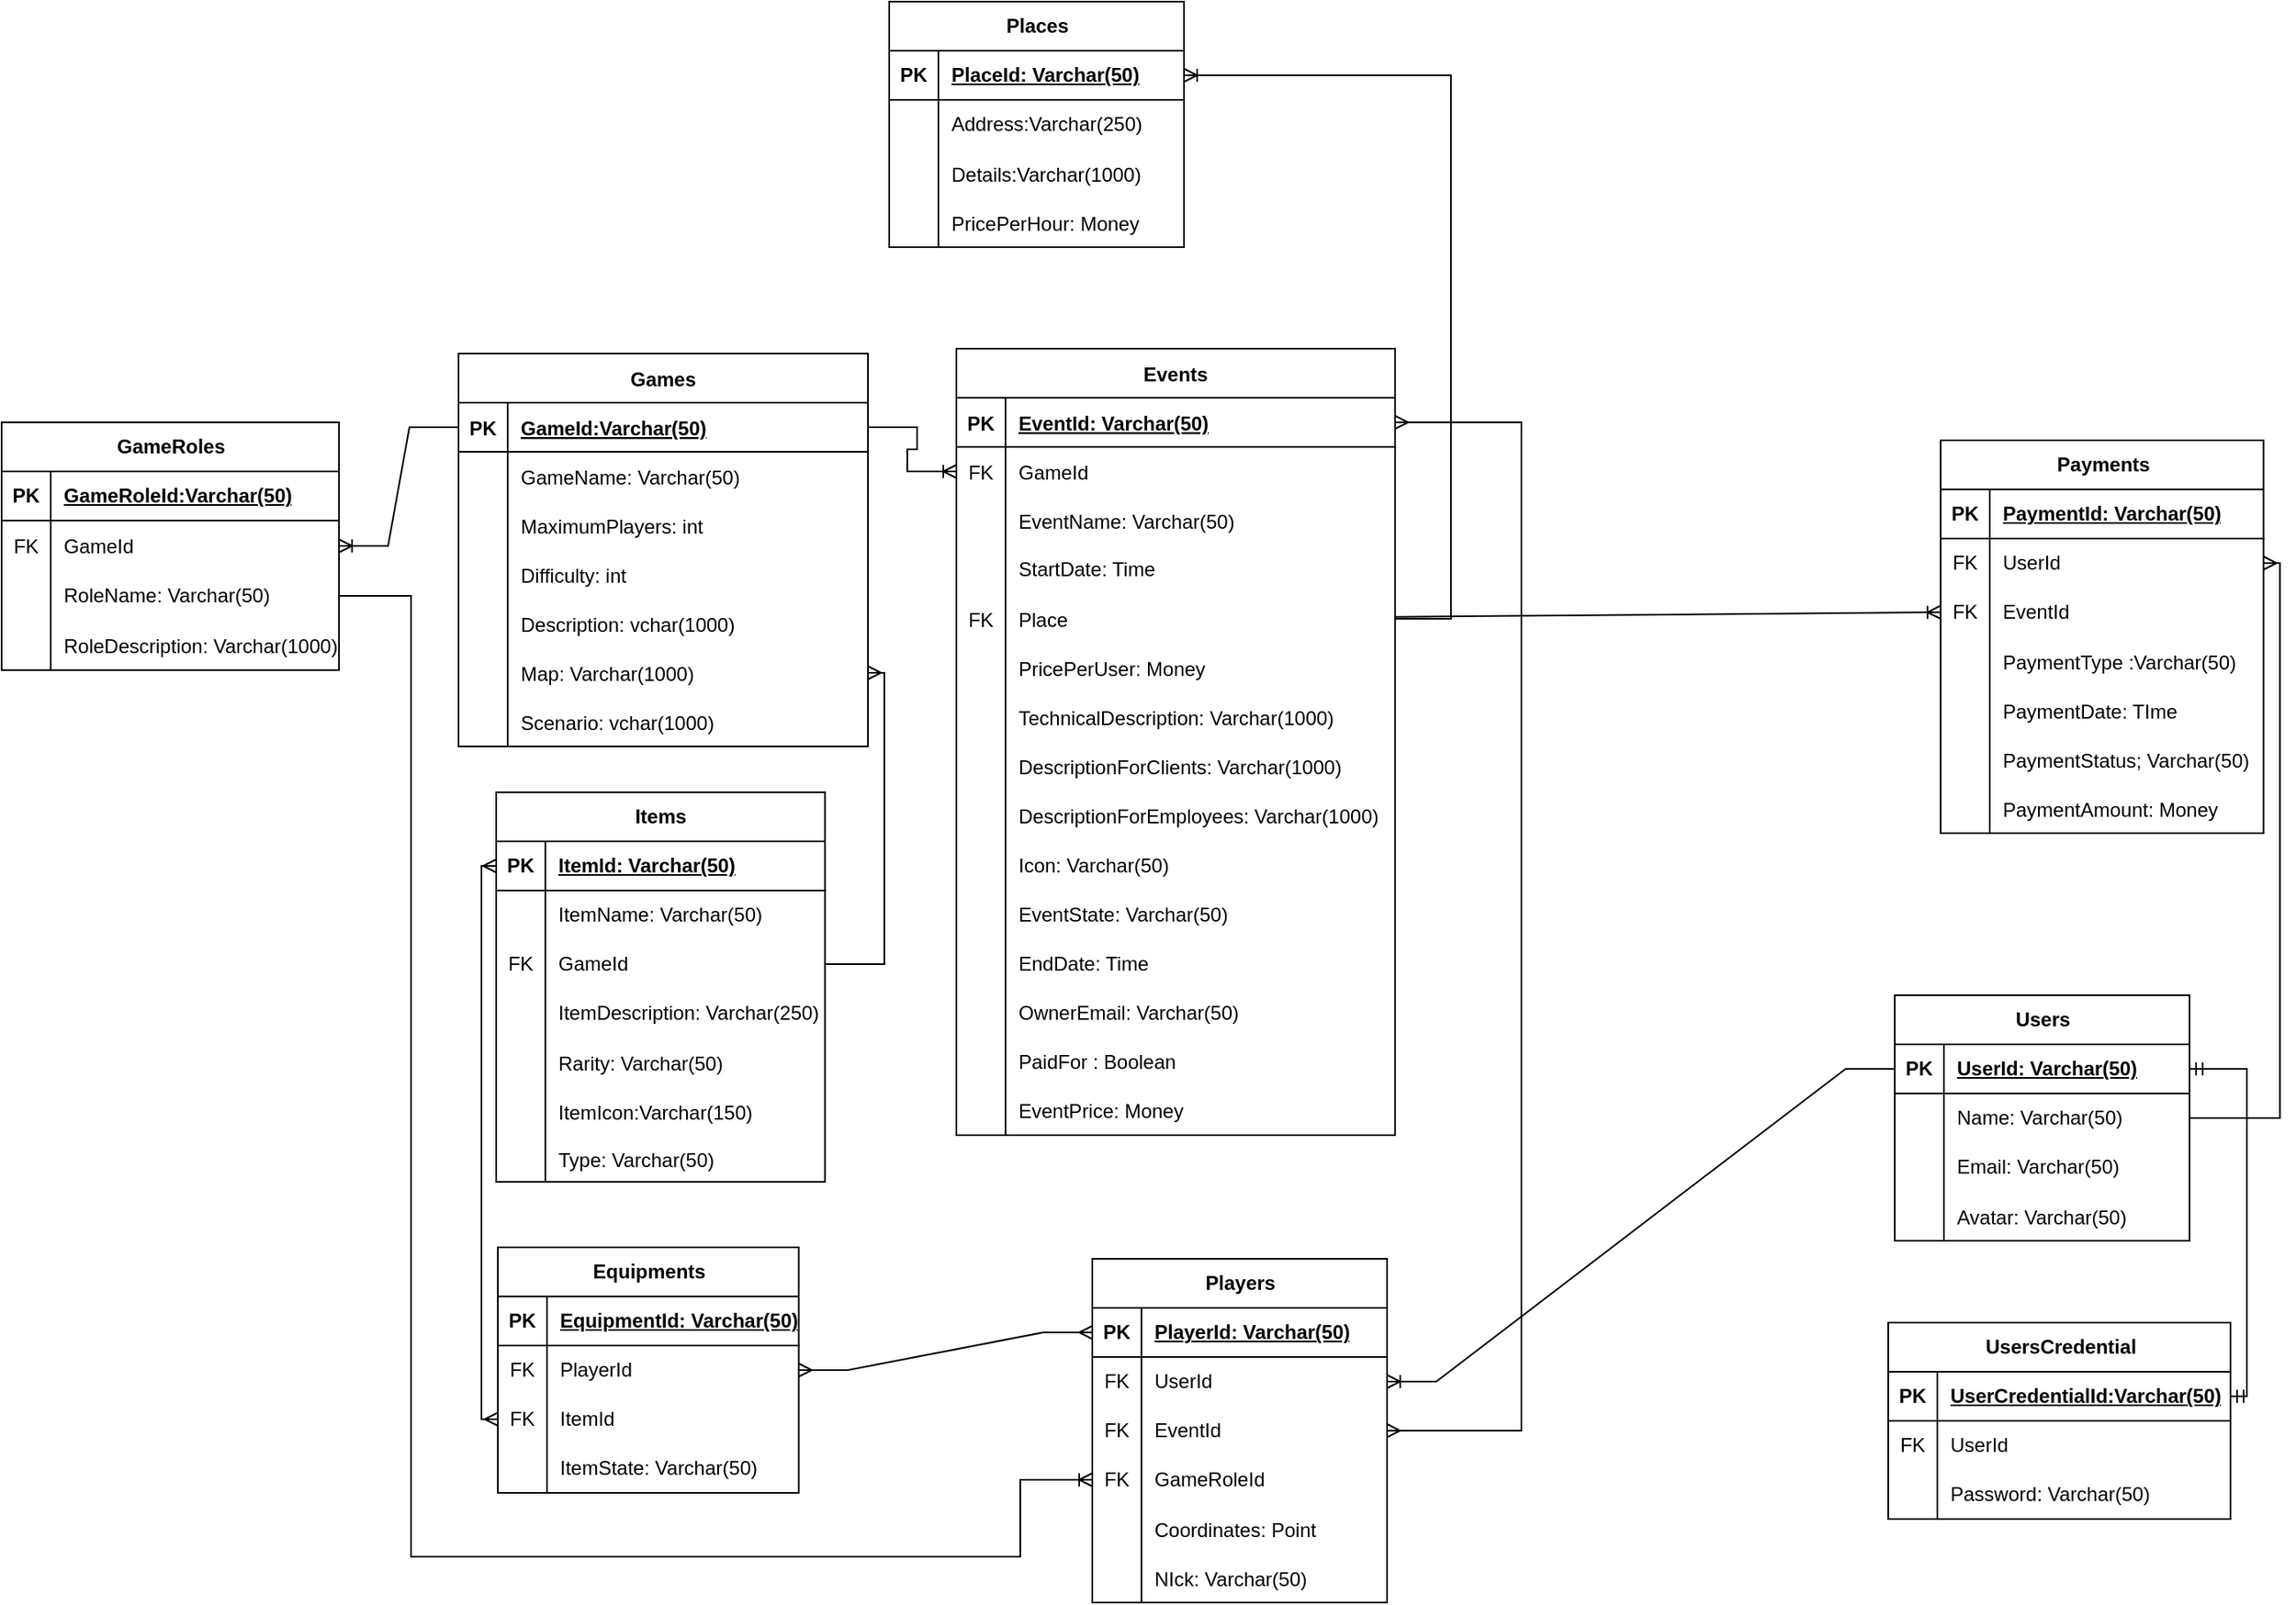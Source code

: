 <mxfile version="22.1.3" type="device">
  <diagram id="R2lEEEUBdFMjLlhIrx00" name="Page-1">
    <mxGraphModel dx="2033" dy="1158" grid="0" gridSize="10" guides="1" tooltips="1" connect="1" arrows="1" fold="1" page="0" pageScale="1" pageWidth="850" pageHeight="1100" math="0" shadow="0" extFonts="Permanent Marker^https://fonts.googleapis.com/css?family=Permanent+Marker">
      <root>
        <mxCell id="0" />
        <mxCell id="1" parent="0" />
        <mxCell id="C-vyLk0tnHw3VtMMgP7b-2" value="Events" style="shape=table;startSize=30;container=1;collapsible=1;childLayout=tableLayout;fixedRows=1;rowLines=0;fontStyle=1;align=center;resizeLast=1;" parent="1" vertex="1">
          <mxGeometry x="335" y="87" width="267.857" height="480.476" as="geometry" />
        </mxCell>
        <mxCell id="C-vyLk0tnHw3VtMMgP7b-3" value="" style="shape=partialRectangle;collapsible=0;dropTarget=0;pointerEvents=0;fillColor=none;points=[[0,0.5],[1,0.5]];portConstraint=eastwest;top=0;left=0;right=0;bottom=1;" parent="C-vyLk0tnHw3VtMMgP7b-2" vertex="1">
          <mxGeometry y="30" width="267.857" height="30" as="geometry" />
        </mxCell>
        <mxCell id="C-vyLk0tnHw3VtMMgP7b-4" value="PK" style="shape=partialRectangle;overflow=hidden;connectable=0;fillColor=none;top=0;left=0;bottom=0;right=0;fontStyle=1;" parent="C-vyLk0tnHw3VtMMgP7b-3" vertex="1">
          <mxGeometry width="30" height="30" as="geometry">
            <mxRectangle width="30" height="30" as="alternateBounds" />
          </mxGeometry>
        </mxCell>
        <mxCell id="C-vyLk0tnHw3VtMMgP7b-5" value="EventId: Varchar(50)" style="shape=partialRectangle;overflow=hidden;connectable=0;fillColor=none;top=0;left=0;bottom=0;right=0;align=left;spacingLeft=6;fontStyle=5;" parent="C-vyLk0tnHw3VtMMgP7b-3" vertex="1">
          <mxGeometry x="30" width="237.857" height="30" as="geometry">
            <mxRectangle width="237.857" height="30" as="alternateBounds" />
          </mxGeometry>
        </mxCell>
        <mxCell id="C-vyLk0tnHw3VtMMgP7b-6" value="" style="shape=partialRectangle;collapsible=0;dropTarget=0;pointerEvents=0;fillColor=none;points=[[0,0.5],[1,0.5]];portConstraint=eastwest;top=0;left=0;right=0;bottom=0;" parent="C-vyLk0tnHw3VtMMgP7b-2" vertex="1">
          <mxGeometry y="60" width="267.857" height="30" as="geometry" />
        </mxCell>
        <mxCell id="C-vyLk0tnHw3VtMMgP7b-7" value="FK" style="shape=partialRectangle;overflow=hidden;connectable=0;fillColor=none;top=0;left=0;bottom=0;right=0;" parent="C-vyLk0tnHw3VtMMgP7b-6" vertex="1">
          <mxGeometry width="30" height="30" as="geometry">
            <mxRectangle width="30" height="30" as="alternateBounds" />
          </mxGeometry>
        </mxCell>
        <mxCell id="C-vyLk0tnHw3VtMMgP7b-8" value="GameId" style="shape=partialRectangle;overflow=hidden;connectable=0;fillColor=none;top=0;left=0;bottom=0;right=0;align=left;spacingLeft=6;" parent="C-vyLk0tnHw3VtMMgP7b-6" vertex="1">
          <mxGeometry x="30" width="237.857" height="30" as="geometry">
            <mxRectangle width="237.857" height="30" as="alternateBounds" />
          </mxGeometry>
        </mxCell>
        <mxCell id="C-vyLk0tnHw3VtMMgP7b-9" value="" style="shape=partialRectangle;collapsible=0;dropTarget=0;pointerEvents=0;fillColor=none;points=[[0,0.5],[1,0.5]];portConstraint=eastwest;top=0;left=0;right=0;bottom=0;" parent="C-vyLk0tnHw3VtMMgP7b-2" vertex="1">
          <mxGeometry y="90" width="267.857" height="30" as="geometry" />
        </mxCell>
        <mxCell id="C-vyLk0tnHw3VtMMgP7b-10" value="" style="shape=partialRectangle;overflow=hidden;connectable=0;fillColor=none;top=0;left=0;bottom=0;right=0;" parent="C-vyLk0tnHw3VtMMgP7b-9" vertex="1">
          <mxGeometry width="30" height="30" as="geometry">
            <mxRectangle width="30" height="30" as="alternateBounds" />
          </mxGeometry>
        </mxCell>
        <mxCell id="C-vyLk0tnHw3VtMMgP7b-11" value="EventName: Varchar(50)" style="shape=partialRectangle;overflow=hidden;connectable=0;fillColor=none;top=0;left=0;bottom=0;right=0;align=left;spacingLeft=6;" parent="C-vyLk0tnHw3VtMMgP7b-9" vertex="1">
          <mxGeometry x="30" width="237.857" height="30" as="geometry">
            <mxRectangle width="237.857" height="30" as="alternateBounds" />
          </mxGeometry>
        </mxCell>
        <mxCell id="4wsXO7ddn7WPQWlqq9JL-10" value="" style="shape=tableRow;horizontal=0;startSize=0;swimlaneHead=0;swimlaneBody=0;fillColor=none;collapsible=0;dropTarget=0;points=[[0,0.5],[1,0.5]];portConstraint=eastwest;top=0;left=0;right=0;bottom=0;" parent="C-vyLk0tnHw3VtMMgP7b-2" vertex="1">
          <mxGeometry y="120" width="267.857" height="30" as="geometry" />
        </mxCell>
        <mxCell id="4wsXO7ddn7WPQWlqq9JL-11" value="" style="shape=partialRectangle;connectable=0;fillColor=none;top=0;left=0;bottom=0;right=0;fontStyle=0;overflow=hidden;whiteSpace=wrap;html=1;" parent="4wsXO7ddn7WPQWlqq9JL-10" vertex="1">
          <mxGeometry width="30" height="30" as="geometry">
            <mxRectangle width="30" height="30" as="alternateBounds" />
          </mxGeometry>
        </mxCell>
        <mxCell id="4wsXO7ddn7WPQWlqq9JL-12" value="StartDate: Time" style="shape=partialRectangle;connectable=0;fillColor=none;top=0;left=0;bottom=0;right=0;align=left;spacingLeft=6;fontStyle=0;overflow=hidden;whiteSpace=wrap;html=1;" parent="4wsXO7ddn7WPQWlqq9JL-10" vertex="1">
          <mxGeometry x="30" width="237.857" height="30" as="geometry">
            <mxRectangle width="237.857" height="30" as="alternateBounds" />
          </mxGeometry>
        </mxCell>
        <mxCell id="4wsXO7ddn7WPQWlqq9JL-21" value="" style="shape=tableRow;horizontal=0;startSize=0;swimlaneHead=0;swimlaneBody=0;fillColor=none;collapsible=0;dropTarget=0;points=[[0,0.5],[1,0.5]];portConstraint=eastwest;top=0;left=0;right=0;bottom=0;" parent="C-vyLk0tnHw3VtMMgP7b-2" vertex="1">
          <mxGeometry y="150" width="267.857" height="30" as="geometry" />
        </mxCell>
        <mxCell id="4wsXO7ddn7WPQWlqq9JL-22" value="FK" style="shape=partialRectangle;connectable=0;fillColor=none;top=0;left=0;bottom=0;right=0;editable=1;overflow=hidden;" parent="4wsXO7ddn7WPQWlqq9JL-21" vertex="1">
          <mxGeometry width="30" height="30" as="geometry">
            <mxRectangle width="30" height="30" as="alternateBounds" />
          </mxGeometry>
        </mxCell>
        <mxCell id="4wsXO7ddn7WPQWlqq9JL-23" value="Place" style="shape=partialRectangle;connectable=0;fillColor=none;top=0;left=0;bottom=0;right=0;align=left;spacingLeft=6;overflow=hidden;" parent="4wsXO7ddn7WPQWlqq9JL-21" vertex="1">
          <mxGeometry x="30" width="237.857" height="30" as="geometry">
            <mxRectangle width="237.857" height="30" as="alternateBounds" />
          </mxGeometry>
        </mxCell>
        <mxCell id="4wsXO7ddn7WPQWlqq9JL-25" value="" style="shape=tableRow;horizontal=0;startSize=0;swimlaneHead=0;swimlaneBody=0;fillColor=none;collapsible=0;dropTarget=0;points=[[0,0.5],[1,0.5]];portConstraint=eastwest;top=0;left=0;right=0;bottom=0;" parent="C-vyLk0tnHw3VtMMgP7b-2" vertex="1">
          <mxGeometry y="180" width="267.857" height="30" as="geometry" />
        </mxCell>
        <mxCell id="4wsXO7ddn7WPQWlqq9JL-26" value="" style="shape=partialRectangle;connectable=0;fillColor=none;top=0;left=0;bottom=0;right=0;editable=1;overflow=hidden;" parent="4wsXO7ddn7WPQWlqq9JL-25" vertex="1">
          <mxGeometry width="30" height="30" as="geometry">
            <mxRectangle width="30" height="30" as="alternateBounds" />
          </mxGeometry>
        </mxCell>
        <mxCell id="4wsXO7ddn7WPQWlqq9JL-27" value="PricePerUser: Money" style="shape=partialRectangle;connectable=0;fillColor=none;top=0;left=0;bottom=0;right=0;align=left;spacingLeft=6;overflow=hidden;" parent="4wsXO7ddn7WPQWlqq9JL-25" vertex="1">
          <mxGeometry x="30" width="237.857" height="30" as="geometry">
            <mxRectangle width="237.857" height="30" as="alternateBounds" />
          </mxGeometry>
        </mxCell>
        <mxCell id="4wsXO7ddn7WPQWlqq9JL-28" value="" style="shape=tableRow;horizontal=0;startSize=0;swimlaneHead=0;swimlaneBody=0;fillColor=none;collapsible=0;dropTarget=0;points=[[0,0.5],[1,0.5]];portConstraint=eastwest;top=0;left=0;right=0;bottom=0;" parent="C-vyLk0tnHw3VtMMgP7b-2" vertex="1">
          <mxGeometry y="210" width="267.857" height="30" as="geometry" />
        </mxCell>
        <mxCell id="4wsXO7ddn7WPQWlqq9JL-29" value="" style="shape=partialRectangle;connectable=0;fillColor=none;top=0;left=0;bottom=0;right=0;editable=1;overflow=hidden;" parent="4wsXO7ddn7WPQWlqq9JL-28" vertex="1">
          <mxGeometry width="30" height="30" as="geometry">
            <mxRectangle width="30" height="30" as="alternateBounds" />
          </mxGeometry>
        </mxCell>
        <mxCell id="4wsXO7ddn7WPQWlqq9JL-30" value="TechnicalDescription: Varchar(1000)" style="shape=partialRectangle;connectable=0;fillColor=none;top=0;left=0;bottom=0;right=0;align=left;spacingLeft=6;overflow=hidden;" parent="4wsXO7ddn7WPQWlqq9JL-28" vertex="1">
          <mxGeometry x="30" width="237.857" height="30" as="geometry">
            <mxRectangle width="237.857" height="30" as="alternateBounds" />
          </mxGeometry>
        </mxCell>
        <mxCell id="9Tws9IO79iOCBR9Tj7Y1-3" value="" style="shape=tableRow;horizontal=0;startSize=0;swimlaneHead=0;swimlaneBody=0;fillColor=none;collapsible=0;dropTarget=0;points=[[0,0.5],[1,0.5]];portConstraint=eastwest;top=0;left=0;right=0;bottom=0;" parent="C-vyLk0tnHw3VtMMgP7b-2" vertex="1">
          <mxGeometry y="240" width="267.857" height="30" as="geometry" />
        </mxCell>
        <mxCell id="9Tws9IO79iOCBR9Tj7Y1-4" value="" style="shape=partialRectangle;connectable=0;fillColor=none;top=0;left=0;bottom=0;right=0;editable=1;overflow=hidden;" parent="9Tws9IO79iOCBR9Tj7Y1-3" vertex="1">
          <mxGeometry width="30" height="30" as="geometry">
            <mxRectangle width="30" height="30" as="alternateBounds" />
          </mxGeometry>
        </mxCell>
        <mxCell id="9Tws9IO79iOCBR9Tj7Y1-5" value="DescriptionForClients: Varchar(1000)" style="shape=partialRectangle;connectable=0;fillColor=none;top=0;left=0;bottom=0;right=0;align=left;spacingLeft=6;overflow=hidden;" parent="9Tws9IO79iOCBR9Tj7Y1-3" vertex="1">
          <mxGeometry x="30" width="237.857" height="30" as="geometry">
            <mxRectangle width="237.857" height="30" as="alternateBounds" />
          </mxGeometry>
        </mxCell>
        <mxCell id="9Tws9IO79iOCBR9Tj7Y1-6" value="" style="shape=tableRow;horizontal=0;startSize=0;swimlaneHead=0;swimlaneBody=0;fillColor=none;collapsible=0;dropTarget=0;points=[[0,0.5],[1,0.5]];portConstraint=eastwest;top=0;left=0;right=0;bottom=0;" parent="C-vyLk0tnHw3VtMMgP7b-2" vertex="1">
          <mxGeometry y="270" width="267.857" height="30" as="geometry" />
        </mxCell>
        <mxCell id="9Tws9IO79iOCBR9Tj7Y1-7" value="" style="shape=partialRectangle;connectable=0;fillColor=none;top=0;left=0;bottom=0;right=0;editable=1;overflow=hidden;" parent="9Tws9IO79iOCBR9Tj7Y1-6" vertex="1">
          <mxGeometry width="30" height="30" as="geometry">
            <mxRectangle width="30" height="30" as="alternateBounds" />
          </mxGeometry>
        </mxCell>
        <mxCell id="9Tws9IO79iOCBR9Tj7Y1-8" value="DescriptionForEmployees: Varchar(1000)" style="shape=partialRectangle;connectable=0;fillColor=none;top=0;left=0;bottom=0;right=0;align=left;spacingLeft=6;overflow=hidden;" parent="9Tws9IO79iOCBR9Tj7Y1-6" vertex="1">
          <mxGeometry x="30" width="237.857" height="30" as="geometry">
            <mxRectangle width="237.857" height="30" as="alternateBounds" />
          </mxGeometry>
        </mxCell>
        <mxCell id="CWx529bwUQvuQtr-9syW-164" value="" style="shape=tableRow;horizontal=0;startSize=0;swimlaneHead=0;swimlaneBody=0;fillColor=none;collapsible=0;dropTarget=0;points=[[0,0.5],[1,0.5]];portConstraint=eastwest;top=0;left=0;right=0;bottom=0;" parent="C-vyLk0tnHw3VtMMgP7b-2" vertex="1">
          <mxGeometry y="300" width="267.857" height="30" as="geometry" />
        </mxCell>
        <mxCell id="CWx529bwUQvuQtr-9syW-165" value="" style="shape=partialRectangle;connectable=0;fillColor=none;top=0;left=0;bottom=0;right=0;editable=1;overflow=hidden;" parent="CWx529bwUQvuQtr-9syW-164" vertex="1">
          <mxGeometry width="30" height="30" as="geometry">
            <mxRectangle width="30" height="30" as="alternateBounds" />
          </mxGeometry>
        </mxCell>
        <mxCell id="CWx529bwUQvuQtr-9syW-166" value="Icon: Varchar(50)" style="shape=partialRectangle;connectable=0;fillColor=none;top=0;left=0;bottom=0;right=0;align=left;spacingLeft=6;overflow=hidden;" parent="CWx529bwUQvuQtr-9syW-164" vertex="1">
          <mxGeometry x="30" width="237.857" height="30" as="geometry">
            <mxRectangle width="237.857" height="30" as="alternateBounds" />
          </mxGeometry>
        </mxCell>
        <mxCell id="CWx529bwUQvuQtr-9syW-23" value="" style="shape=tableRow;horizontal=0;startSize=0;swimlaneHead=0;swimlaneBody=0;fillColor=none;collapsible=0;dropTarget=0;points=[[0,0.5],[1,0.5]];portConstraint=eastwest;top=0;left=0;right=0;bottom=0;" parent="C-vyLk0tnHw3VtMMgP7b-2" vertex="1">
          <mxGeometry y="330" width="267.857" height="30" as="geometry" />
        </mxCell>
        <mxCell id="CWx529bwUQvuQtr-9syW-24" value="" style="shape=partialRectangle;connectable=0;fillColor=none;top=0;left=0;bottom=0;right=0;editable=1;overflow=hidden;" parent="CWx529bwUQvuQtr-9syW-23" vertex="1">
          <mxGeometry width="30" height="30" as="geometry">
            <mxRectangle width="30" height="30" as="alternateBounds" />
          </mxGeometry>
        </mxCell>
        <mxCell id="CWx529bwUQvuQtr-9syW-25" value="EventState: Varchar(50)" style="shape=partialRectangle;connectable=0;fillColor=none;top=0;left=0;bottom=0;right=0;align=left;spacingLeft=6;overflow=hidden;" parent="CWx529bwUQvuQtr-9syW-23" vertex="1">
          <mxGeometry x="30" width="237.857" height="30" as="geometry">
            <mxRectangle width="237.857" height="30" as="alternateBounds" />
          </mxGeometry>
        </mxCell>
        <mxCell id="CWx529bwUQvuQtr-9syW-190" value="" style="shape=tableRow;horizontal=0;startSize=0;swimlaneHead=0;swimlaneBody=0;fillColor=none;collapsible=0;dropTarget=0;points=[[0,0.5],[1,0.5]];portConstraint=eastwest;top=0;left=0;right=0;bottom=0;" parent="C-vyLk0tnHw3VtMMgP7b-2" vertex="1">
          <mxGeometry y="360" width="267.857" height="30" as="geometry" />
        </mxCell>
        <mxCell id="CWx529bwUQvuQtr-9syW-191" value="" style="shape=partialRectangle;connectable=0;fillColor=none;top=0;left=0;bottom=0;right=0;editable=1;overflow=hidden;" parent="CWx529bwUQvuQtr-9syW-190" vertex="1">
          <mxGeometry width="30" height="30" as="geometry">
            <mxRectangle width="30" height="30" as="alternateBounds" />
          </mxGeometry>
        </mxCell>
        <mxCell id="CWx529bwUQvuQtr-9syW-192" value="EndDate: Time" style="shape=partialRectangle;connectable=0;fillColor=none;top=0;left=0;bottom=0;right=0;align=left;spacingLeft=6;overflow=hidden;" parent="CWx529bwUQvuQtr-9syW-190" vertex="1">
          <mxGeometry x="30" width="237.857" height="30" as="geometry">
            <mxRectangle width="237.857" height="30" as="alternateBounds" />
          </mxGeometry>
        </mxCell>
        <mxCell id="9Tws9IO79iOCBR9Tj7Y1-9" value="" style="shape=tableRow;horizontal=0;startSize=0;swimlaneHead=0;swimlaneBody=0;fillColor=none;collapsible=0;dropTarget=0;points=[[0,0.5],[1,0.5]];portConstraint=eastwest;top=0;left=0;right=0;bottom=0;" parent="C-vyLk0tnHw3VtMMgP7b-2" vertex="1">
          <mxGeometry y="390" width="267.857" height="30" as="geometry" />
        </mxCell>
        <mxCell id="9Tws9IO79iOCBR9Tj7Y1-10" value="" style="shape=partialRectangle;connectable=0;fillColor=none;top=0;left=0;bottom=0;right=0;editable=1;overflow=hidden;" parent="9Tws9IO79iOCBR9Tj7Y1-9" vertex="1">
          <mxGeometry width="30" height="30" as="geometry">
            <mxRectangle width="30" height="30" as="alternateBounds" />
          </mxGeometry>
        </mxCell>
        <mxCell id="9Tws9IO79iOCBR9Tj7Y1-11" value="OwnerEmail: Varchar(50)" style="shape=partialRectangle;connectable=0;fillColor=none;top=0;left=0;bottom=0;right=0;align=left;spacingLeft=6;overflow=hidden;" parent="9Tws9IO79iOCBR9Tj7Y1-9" vertex="1">
          <mxGeometry x="30" width="237.857" height="30" as="geometry">
            <mxRectangle width="237.857" height="30" as="alternateBounds" />
          </mxGeometry>
        </mxCell>
        <mxCell id="A7rGnYR7MRQ6kIk2kGhN-5" style="shape=tableRow;horizontal=0;startSize=0;swimlaneHead=0;swimlaneBody=0;fillColor=none;collapsible=0;dropTarget=0;points=[[0,0.5],[1,0.5]];portConstraint=eastwest;top=0;left=0;right=0;bottom=0;" parent="C-vyLk0tnHw3VtMMgP7b-2" vertex="1">
          <mxGeometry y="420" width="267.857" height="30" as="geometry" />
        </mxCell>
        <mxCell id="A7rGnYR7MRQ6kIk2kGhN-6" style="shape=partialRectangle;connectable=0;fillColor=none;top=0;left=0;bottom=0;right=0;editable=1;overflow=hidden;" parent="A7rGnYR7MRQ6kIk2kGhN-5" vertex="1">
          <mxGeometry width="30" height="30" as="geometry">
            <mxRectangle width="30" height="30" as="alternateBounds" />
          </mxGeometry>
        </mxCell>
        <mxCell id="A7rGnYR7MRQ6kIk2kGhN-7" value="PaidFor : Boolean" style="shape=partialRectangle;connectable=0;fillColor=none;top=0;left=0;bottom=0;right=0;align=left;spacingLeft=6;overflow=hidden;" parent="A7rGnYR7MRQ6kIk2kGhN-5" vertex="1">
          <mxGeometry x="30" width="237.857" height="30" as="geometry">
            <mxRectangle width="237.857" height="30" as="alternateBounds" />
          </mxGeometry>
        </mxCell>
        <mxCell id="9Tws9IO79iOCBR9Tj7Y1-12" value="" style="shape=tableRow;horizontal=0;startSize=0;swimlaneHead=0;swimlaneBody=0;fillColor=none;collapsible=0;dropTarget=0;points=[[0,0.5],[1,0.5]];portConstraint=eastwest;top=0;left=0;right=0;bottom=0;" parent="C-vyLk0tnHw3VtMMgP7b-2" vertex="1">
          <mxGeometry y="450" width="267.857" height="30" as="geometry" />
        </mxCell>
        <mxCell id="9Tws9IO79iOCBR9Tj7Y1-13" value="" style="shape=partialRectangle;connectable=0;fillColor=none;top=0;left=0;bottom=0;right=0;editable=1;overflow=hidden;" parent="9Tws9IO79iOCBR9Tj7Y1-12" vertex="1">
          <mxGeometry width="30" height="30" as="geometry">
            <mxRectangle width="30" height="30" as="alternateBounds" />
          </mxGeometry>
        </mxCell>
        <mxCell id="9Tws9IO79iOCBR9Tj7Y1-14" value="EventPrice: Money" style="shape=partialRectangle;connectable=0;fillColor=none;top=0;left=0;bottom=0;right=0;align=left;spacingLeft=6;overflow=hidden;" parent="9Tws9IO79iOCBR9Tj7Y1-12" vertex="1">
          <mxGeometry x="30" width="237.857" height="30" as="geometry">
            <mxRectangle width="237.857" height="30" as="alternateBounds" />
          </mxGeometry>
        </mxCell>
        <mxCell id="C-vyLk0tnHw3VtMMgP7b-23" value="Games" style="shape=table;startSize=30;container=1;collapsible=1;childLayout=tableLayout;fixedRows=1;rowLines=0;fontStyle=1;align=center;resizeLast=1;" parent="1" vertex="1">
          <mxGeometry x="31" y="90" width="250" height="240" as="geometry" />
        </mxCell>
        <mxCell id="C-vyLk0tnHw3VtMMgP7b-24" value="" style="shape=partialRectangle;collapsible=0;dropTarget=0;pointerEvents=0;fillColor=none;points=[[0,0.5],[1,0.5]];portConstraint=eastwest;top=0;left=0;right=0;bottom=1;" parent="C-vyLk0tnHw3VtMMgP7b-23" vertex="1">
          <mxGeometry y="30" width="250" height="30" as="geometry" />
        </mxCell>
        <mxCell id="C-vyLk0tnHw3VtMMgP7b-25" value="PK" style="shape=partialRectangle;overflow=hidden;connectable=0;fillColor=none;top=0;left=0;bottom=0;right=0;fontStyle=1;" parent="C-vyLk0tnHw3VtMMgP7b-24" vertex="1">
          <mxGeometry width="30" height="30" as="geometry">
            <mxRectangle width="30" height="30" as="alternateBounds" />
          </mxGeometry>
        </mxCell>
        <mxCell id="C-vyLk0tnHw3VtMMgP7b-26" value="GameId:Varchar(50)" style="shape=partialRectangle;overflow=hidden;connectable=0;fillColor=none;top=0;left=0;bottom=0;right=0;align=left;spacingLeft=6;fontStyle=5;" parent="C-vyLk0tnHw3VtMMgP7b-24" vertex="1">
          <mxGeometry x="30" width="220" height="30" as="geometry">
            <mxRectangle width="220" height="30" as="alternateBounds" />
          </mxGeometry>
        </mxCell>
        <mxCell id="C-vyLk0tnHw3VtMMgP7b-27" value="" style="shape=partialRectangle;collapsible=0;dropTarget=0;pointerEvents=0;fillColor=none;points=[[0,0.5],[1,0.5]];portConstraint=eastwest;top=0;left=0;right=0;bottom=0;" parent="C-vyLk0tnHw3VtMMgP7b-23" vertex="1">
          <mxGeometry y="60" width="250" height="30" as="geometry" />
        </mxCell>
        <mxCell id="C-vyLk0tnHw3VtMMgP7b-28" value="" style="shape=partialRectangle;overflow=hidden;connectable=0;fillColor=none;top=0;left=0;bottom=0;right=0;" parent="C-vyLk0tnHw3VtMMgP7b-27" vertex="1">
          <mxGeometry width="30" height="30" as="geometry">
            <mxRectangle width="30" height="30" as="alternateBounds" />
          </mxGeometry>
        </mxCell>
        <mxCell id="C-vyLk0tnHw3VtMMgP7b-29" value="GameName: Varchar(50)" style="shape=partialRectangle;overflow=hidden;connectable=0;fillColor=none;top=0;left=0;bottom=0;right=0;align=left;spacingLeft=6;" parent="C-vyLk0tnHw3VtMMgP7b-27" vertex="1">
          <mxGeometry x="30" width="220" height="30" as="geometry">
            <mxRectangle width="220" height="30" as="alternateBounds" />
          </mxGeometry>
        </mxCell>
        <mxCell id="4wsXO7ddn7WPQWlqq9JL-40" value="" style="shape=tableRow;horizontal=0;startSize=0;swimlaneHead=0;swimlaneBody=0;fillColor=none;collapsible=0;dropTarget=0;points=[[0,0.5],[1,0.5]];portConstraint=eastwest;top=0;left=0;right=0;bottom=0;" parent="C-vyLk0tnHw3VtMMgP7b-23" vertex="1">
          <mxGeometry y="90" width="250" height="30" as="geometry" />
        </mxCell>
        <mxCell id="4wsXO7ddn7WPQWlqq9JL-41" value="" style="shape=partialRectangle;connectable=0;fillColor=none;top=0;left=0;bottom=0;right=0;editable=1;overflow=hidden;" parent="4wsXO7ddn7WPQWlqq9JL-40" vertex="1">
          <mxGeometry width="30" height="30" as="geometry">
            <mxRectangle width="30" height="30" as="alternateBounds" />
          </mxGeometry>
        </mxCell>
        <mxCell id="4wsXO7ddn7WPQWlqq9JL-42" value="MaximumPlayers: int" style="shape=partialRectangle;connectable=0;fillColor=none;top=0;left=0;bottom=0;right=0;align=left;spacingLeft=6;overflow=hidden;" parent="4wsXO7ddn7WPQWlqq9JL-40" vertex="1">
          <mxGeometry x="30" width="220" height="30" as="geometry">
            <mxRectangle width="220" height="30" as="alternateBounds" />
          </mxGeometry>
        </mxCell>
        <mxCell id="4wsXO7ddn7WPQWlqq9JL-47" value="" style="shape=tableRow;horizontal=0;startSize=0;swimlaneHead=0;swimlaneBody=0;fillColor=none;collapsible=0;dropTarget=0;points=[[0,0.5],[1,0.5]];portConstraint=eastwest;top=0;left=0;right=0;bottom=0;" parent="C-vyLk0tnHw3VtMMgP7b-23" vertex="1">
          <mxGeometry y="120" width="250" height="30" as="geometry" />
        </mxCell>
        <mxCell id="4wsXO7ddn7WPQWlqq9JL-48" value="" style="shape=partialRectangle;connectable=0;fillColor=none;top=0;left=0;bottom=0;right=0;editable=1;overflow=hidden;" parent="4wsXO7ddn7WPQWlqq9JL-47" vertex="1">
          <mxGeometry width="30" height="30" as="geometry">
            <mxRectangle width="30" height="30" as="alternateBounds" />
          </mxGeometry>
        </mxCell>
        <mxCell id="4wsXO7ddn7WPQWlqq9JL-49" value="Difficulty: int" style="shape=partialRectangle;connectable=0;fillColor=none;top=0;left=0;bottom=0;right=0;align=left;spacingLeft=6;overflow=hidden;" parent="4wsXO7ddn7WPQWlqq9JL-47" vertex="1">
          <mxGeometry x="30" width="220" height="30" as="geometry">
            <mxRectangle width="220" height="30" as="alternateBounds" />
          </mxGeometry>
        </mxCell>
        <mxCell id="4wsXO7ddn7WPQWlqq9JL-50" value="" style="shape=tableRow;horizontal=0;startSize=0;swimlaneHead=0;swimlaneBody=0;fillColor=none;collapsible=0;dropTarget=0;points=[[0,0.5],[1,0.5]];portConstraint=eastwest;top=0;left=0;right=0;bottom=0;" parent="C-vyLk0tnHw3VtMMgP7b-23" vertex="1">
          <mxGeometry y="150" width="250" height="30" as="geometry" />
        </mxCell>
        <mxCell id="4wsXO7ddn7WPQWlqq9JL-51" value="" style="shape=partialRectangle;connectable=0;fillColor=none;top=0;left=0;bottom=0;right=0;editable=1;overflow=hidden;" parent="4wsXO7ddn7WPQWlqq9JL-50" vertex="1">
          <mxGeometry width="30" height="30" as="geometry">
            <mxRectangle width="30" height="30" as="alternateBounds" />
          </mxGeometry>
        </mxCell>
        <mxCell id="4wsXO7ddn7WPQWlqq9JL-52" value="Description: vchar(1000)" style="shape=partialRectangle;connectable=0;fillColor=none;top=0;left=0;bottom=0;right=0;align=left;spacingLeft=6;overflow=hidden;" parent="4wsXO7ddn7WPQWlqq9JL-50" vertex="1">
          <mxGeometry x="30" width="220" height="30" as="geometry">
            <mxRectangle width="220" height="30" as="alternateBounds" />
          </mxGeometry>
        </mxCell>
        <mxCell id="CWx529bwUQvuQtr-9syW-177" value="" style="shape=tableRow;horizontal=0;startSize=0;swimlaneHead=0;swimlaneBody=0;fillColor=none;collapsible=0;dropTarget=0;points=[[0,0.5],[1,0.5]];portConstraint=eastwest;top=0;left=0;right=0;bottom=0;" parent="C-vyLk0tnHw3VtMMgP7b-23" vertex="1">
          <mxGeometry y="180" width="250" height="30" as="geometry" />
        </mxCell>
        <mxCell id="CWx529bwUQvuQtr-9syW-178" value="" style="shape=partialRectangle;connectable=0;fillColor=none;top=0;left=0;bottom=0;right=0;editable=1;overflow=hidden;" parent="CWx529bwUQvuQtr-9syW-177" vertex="1">
          <mxGeometry width="30" height="30" as="geometry">
            <mxRectangle width="30" height="30" as="alternateBounds" />
          </mxGeometry>
        </mxCell>
        <mxCell id="CWx529bwUQvuQtr-9syW-179" value="Map: Varchar(1000)" style="shape=partialRectangle;connectable=0;fillColor=none;top=0;left=0;bottom=0;right=0;align=left;spacingLeft=6;overflow=hidden;" parent="CWx529bwUQvuQtr-9syW-177" vertex="1">
          <mxGeometry x="30" width="220" height="30" as="geometry">
            <mxRectangle width="220" height="30" as="alternateBounds" />
          </mxGeometry>
        </mxCell>
        <mxCell id="4wsXO7ddn7WPQWlqq9JL-53" value="" style="shape=tableRow;horizontal=0;startSize=0;swimlaneHead=0;swimlaneBody=0;fillColor=none;collapsible=0;dropTarget=0;points=[[0,0.5],[1,0.5]];portConstraint=eastwest;top=0;left=0;right=0;bottom=0;" parent="C-vyLk0tnHw3VtMMgP7b-23" vertex="1">
          <mxGeometry y="210" width="250" height="30" as="geometry" />
        </mxCell>
        <mxCell id="4wsXO7ddn7WPQWlqq9JL-54" value="" style="shape=partialRectangle;connectable=0;fillColor=none;top=0;left=0;bottom=0;right=0;editable=1;overflow=hidden;" parent="4wsXO7ddn7WPQWlqq9JL-53" vertex="1">
          <mxGeometry width="30" height="30" as="geometry">
            <mxRectangle width="30" height="30" as="alternateBounds" />
          </mxGeometry>
        </mxCell>
        <mxCell id="4wsXO7ddn7WPQWlqq9JL-55" value="Scenario: vchar(1000)" style="shape=partialRectangle;connectable=0;fillColor=none;top=0;left=0;bottom=0;right=0;align=left;spacingLeft=6;overflow=hidden;" parent="4wsXO7ddn7WPQWlqq9JL-53" vertex="1">
          <mxGeometry x="30" width="220" height="30" as="geometry">
            <mxRectangle width="220" height="30" as="alternateBounds" />
          </mxGeometry>
        </mxCell>
        <mxCell id="CWx529bwUQvuQtr-9syW-5" value="Places" style="shape=table;startSize=30;container=1;collapsible=1;childLayout=tableLayout;fixedRows=1;rowLines=0;fontStyle=1;align=center;resizeLast=1;html=1;" parent="1" vertex="1">
          <mxGeometry x="294" y="-125" width="180" height="150" as="geometry" />
        </mxCell>
        <mxCell id="CWx529bwUQvuQtr-9syW-6" value="" style="shape=tableRow;horizontal=0;startSize=0;swimlaneHead=0;swimlaneBody=0;fillColor=none;collapsible=0;dropTarget=0;points=[[0,0.5],[1,0.5]];portConstraint=eastwest;top=0;left=0;right=0;bottom=1;" parent="CWx529bwUQvuQtr-9syW-5" vertex="1">
          <mxGeometry y="30" width="180" height="30" as="geometry" />
        </mxCell>
        <mxCell id="CWx529bwUQvuQtr-9syW-7" value="PK" style="shape=partialRectangle;connectable=0;fillColor=none;top=0;left=0;bottom=0;right=0;fontStyle=1;overflow=hidden;whiteSpace=wrap;html=1;" parent="CWx529bwUQvuQtr-9syW-6" vertex="1">
          <mxGeometry width="30" height="30" as="geometry">
            <mxRectangle width="30" height="30" as="alternateBounds" />
          </mxGeometry>
        </mxCell>
        <mxCell id="CWx529bwUQvuQtr-9syW-8" value="PlaceId:&amp;nbsp;Varchar(50)" style="shape=partialRectangle;connectable=0;fillColor=none;top=0;left=0;bottom=0;right=0;align=left;spacingLeft=6;fontStyle=5;overflow=hidden;whiteSpace=wrap;html=1;" parent="CWx529bwUQvuQtr-9syW-6" vertex="1">
          <mxGeometry x="30" width="150" height="30" as="geometry">
            <mxRectangle width="150" height="30" as="alternateBounds" />
          </mxGeometry>
        </mxCell>
        <mxCell id="CWx529bwUQvuQtr-9syW-9" value="" style="shape=tableRow;horizontal=0;startSize=0;swimlaneHead=0;swimlaneBody=0;fillColor=none;collapsible=0;dropTarget=0;points=[[0,0.5],[1,0.5]];portConstraint=eastwest;top=0;left=0;right=0;bottom=0;" parent="CWx529bwUQvuQtr-9syW-5" vertex="1">
          <mxGeometry y="60" width="180" height="30" as="geometry" />
        </mxCell>
        <mxCell id="CWx529bwUQvuQtr-9syW-10" value="" style="shape=partialRectangle;connectable=0;fillColor=none;top=0;left=0;bottom=0;right=0;editable=1;overflow=hidden;whiteSpace=wrap;html=1;" parent="CWx529bwUQvuQtr-9syW-9" vertex="1">
          <mxGeometry width="30" height="30" as="geometry">
            <mxRectangle width="30" height="30" as="alternateBounds" />
          </mxGeometry>
        </mxCell>
        <mxCell id="CWx529bwUQvuQtr-9syW-11" value="Address:Varchar(250)" style="shape=partialRectangle;connectable=0;fillColor=none;top=0;left=0;bottom=0;right=0;align=left;spacingLeft=6;overflow=hidden;whiteSpace=wrap;html=1;" parent="CWx529bwUQvuQtr-9syW-9" vertex="1">
          <mxGeometry x="30" width="150" height="30" as="geometry">
            <mxRectangle width="150" height="30" as="alternateBounds" />
          </mxGeometry>
        </mxCell>
        <mxCell id="CWx529bwUQvuQtr-9syW-158" value="" style="shape=tableRow;horizontal=0;startSize=0;swimlaneHead=0;swimlaneBody=0;fillColor=none;collapsible=0;dropTarget=0;points=[[0,0.5],[1,0.5]];portConstraint=eastwest;top=0;left=0;right=0;bottom=0;" parent="CWx529bwUQvuQtr-9syW-5" vertex="1">
          <mxGeometry y="90" width="180" height="30" as="geometry" />
        </mxCell>
        <mxCell id="CWx529bwUQvuQtr-9syW-159" value="" style="shape=partialRectangle;connectable=0;fillColor=none;top=0;left=0;bottom=0;right=0;editable=1;overflow=hidden;" parent="CWx529bwUQvuQtr-9syW-158" vertex="1">
          <mxGeometry width="30" height="30" as="geometry">
            <mxRectangle width="30" height="30" as="alternateBounds" />
          </mxGeometry>
        </mxCell>
        <mxCell id="CWx529bwUQvuQtr-9syW-160" value="Details:Varchar(1000)" style="shape=partialRectangle;connectable=0;fillColor=none;top=0;left=0;bottom=0;right=0;align=left;spacingLeft=6;overflow=hidden;" parent="CWx529bwUQvuQtr-9syW-158" vertex="1">
          <mxGeometry x="30" width="150" height="30" as="geometry">
            <mxRectangle width="150" height="30" as="alternateBounds" />
          </mxGeometry>
        </mxCell>
        <mxCell id="A7rGnYR7MRQ6kIk2kGhN-2" style="shape=tableRow;horizontal=0;startSize=0;swimlaneHead=0;swimlaneBody=0;fillColor=none;collapsible=0;dropTarget=0;points=[[0,0.5],[1,0.5]];portConstraint=eastwest;top=0;left=0;right=0;bottom=0;" parent="CWx529bwUQvuQtr-9syW-5" vertex="1">
          <mxGeometry y="120" width="180" height="30" as="geometry" />
        </mxCell>
        <mxCell id="A7rGnYR7MRQ6kIk2kGhN-3" style="shape=partialRectangle;connectable=0;fillColor=none;top=0;left=0;bottom=0;right=0;editable=1;overflow=hidden;" parent="A7rGnYR7MRQ6kIk2kGhN-2" vertex="1">
          <mxGeometry width="30" height="30" as="geometry">
            <mxRectangle width="30" height="30" as="alternateBounds" />
          </mxGeometry>
        </mxCell>
        <mxCell id="A7rGnYR7MRQ6kIk2kGhN-4" value="PricePerHour: Money" style="shape=partialRectangle;connectable=0;fillColor=none;top=0;left=0;bottom=0;right=0;align=left;spacingLeft=6;overflow=hidden;" parent="A7rGnYR7MRQ6kIk2kGhN-2" vertex="1">
          <mxGeometry x="30" width="150" height="30" as="geometry">
            <mxRectangle width="150" height="30" as="alternateBounds" />
          </mxGeometry>
        </mxCell>
        <mxCell id="CWx529bwUQvuQtr-9syW-29" value="Users" style="shape=table;startSize=30;container=1;collapsible=1;childLayout=tableLayout;fixedRows=1;rowLines=0;fontStyle=1;align=center;resizeLast=1;html=1;" parent="1" vertex="1">
          <mxGeometry x="908" y="482" width="180" height="150" as="geometry" />
        </mxCell>
        <mxCell id="CWx529bwUQvuQtr-9syW-30" value="" style="shape=tableRow;horizontal=0;startSize=0;swimlaneHead=0;swimlaneBody=0;fillColor=none;collapsible=0;dropTarget=0;points=[[0,0.5],[1,0.5]];portConstraint=eastwest;top=0;left=0;right=0;bottom=1;" parent="CWx529bwUQvuQtr-9syW-29" vertex="1">
          <mxGeometry y="30" width="180" height="30" as="geometry" />
        </mxCell>
        <mxCell id="CWx529bwUQvuQtr-9syW-31" value="PK" style="shape=partialRectangle;connectable=0;fillColor=none;top=0;left=0;bottom=0;right=0;fontStyle=1;overflow=hidden;whiteSpace=wrap;html=1;" parent="CWx529bwUQvuQtr-9syW-30" vertex="1">
          <mxGeometry width="30" height="30" as="geometry">
            <mxRectangle width="30" height="30" as="alternateBounds" />
          </mxGeometry>
        </mxCell>
        <mxCell id="CWx529bwUQvuQtr-9syW-32" value="UserId:&amp;nbsp;Varchar(50)" style="shape=partialRectangle;connectable=0;fillColor=none;top=0;left=0;bottom=0;right=0;align=left;spacingLeft=6;fontStyle=5;overflow=hidden;whiteSpace=wrap;html=1;" parent="CWx529bwUQvuQtr-9syW-30" vertex="1">
          <mxGeometry x="30" width="150" height="30" as="geometry">
            <mxRectangle width="150" height="30" as="alternateBounds" />
          </mxGeometry>
        </mxCell>
        <mxCell id="CWx529bwUQvuQtr-9syW-33" value="" style="shape=tableRow;horizontal=0;startSize=0;swimlaneHead=0;swimlaneBody=0;fillColor=none;collapsible=0;dropTarget=0;points=[[0,0.5],[1,0.5]];portConstraint=eastwest;top=0;left=0;right=0;bottom=0;" parent="CWx529bwUQvuQtr-9syW-29" vertex="1">
          <mxGeometry y="60" width="180" height="30" as="geometry" />
        </mxCell>
        <mxCell id="CWx529bwUQvuQtr-9syW-34" value="" style="shape=partialRectangle;connectable=0;fillColor=none;top=0;left=0;bottom=0;right=0;editable=1;overflow=hidden;whiteSpace=wrap;html=1;" parent="CWx529bwUQvuQtr-9syW-33" vertex="1">
          <mxGeometry width="30" height="30" as="geometry">
            <mxRectangle width="30" height="30" as="alternateBounds" />
          </mxGeometry>
        </mxCell>
        <mxCell id="CWx529bwUQvuQtr-9syW-35" value="Name: Varchar(50)" style="shape=partialRectangle;connectable=0;fillColor=none;top=0;left=0;bottom=0;right=0;align=left;spacingLeft=6;overflow=hidden;whiteSpace=wrap;html=1;" parent="CWx529bwUQvuQtr-9syW-33" vertex="1">
          <mxGeometry x="30" width="150" height="30" as="geometry">
            <mxRectangle width="150" height="30" as="alternateBounds" />
          </mxGeometry>
        </mxCell>
        <mxCell id="CWx529bwUQvuQtr-9syW-36" value="" style="shape=tableRow;horizontal=0;startSize=0;swimlaneHead=0;swimlaneBody=0;fillColor=none;collapsible=0;dropTarget=0;points=[[0,0.5],[1,0.5]];portConstraint=eastwest;top=0;left=0;right=0;bottom=0;" parent="CWx529bwUQvuQtr-9syW-29" vertex="1">
          <mxGeometry y="90" width="180" height="30" as="geometry" />
        </mxCell>
        <mxCell id="CWx529bwUQvuQtr-9syW-37" value="" style="shape=partialRectangle;connectable=0;fillColor=none;top=0;left=0;bottom=0;right=0;editable=1;overflow=hidden;whiteSpace=wrap;html=1;" parent="CWx529bwUQvuQtr-9syW-36" vertex="1">
          <mxGeometry width="30" height="30" as="geometry">
            <mxRectangle width="30" height="30" as="alternateBounds" />
          </mxGeometry>
        </mxCell>
        <mxCell id="CWx529bwUQvuQtr-9syW-38" value="Email: Varchar(50)" style="shape=partialRectangle;connectable=0;fillColor=none;top=0;left=0;bottom=0;right=0;align=left;spacingLeft=6;overflow=hidden;whiteSpace=wrap;html=1;" parent="CWx529bwUQvuQtr-9syW-36" vertex="1">
          <mxGeometry x="30" width="150" height="30" as="geometry">
            <mxRectangle width="150" height="30" as="alternateBounds" />
          </mxGeometry>
        </mxCell>
        <mxCell id="CWx529bwUQvuQtr-9syW-167" value="" style="shape=tableRow;horizontal=0;startSize=0;swimlaneHead=0;swimlaneBody=0;fillColor=none;collapsible=0;dropTarget=0;points=[[0,0.5],[1,0.5]];portConstraint=eastwest;top=0;left=0;right=0;bottom=0;" parent="CWx529bwUQvuQtr-9syW-29" vertex="1">
          <mxGeometry y="120" width="180" height="30" as="geometry" />
        </mxCell>
        <mxCell id="CWx529bwUQvuQtr-9syW-168" value="" style="shape=partialRectangle;connectable=0;fillColor=none;top=0;left=0;bottom=0;right=0;editable=1;overflow=hidden;" parent="CWx529bwUQvuQtr-9syW-167" vertex="1">
          <mxGeometry width="30" height="30" as="geometry">
            <mxRectangle width="30" height="30" as="alternateBounds" />
          </mxGeometry>
        </mxCell>
        <mxCell id="CWx529bwUQvuQtr-9syW-169" value="Avatar: Varchar(50)" style="shape=partialRectangle;connectable=0;fillColor=none;top=0;left=0;bottom=0;right=0;align=left;spacingLeft=6;overflow=hidden;" parent="CWx529bwUQvuQtr-9syW-167" vertex="1">
          <mxGeometry x="30" width="150" height="30" as="geometry">
            <mxRectangle width="150" height="30" as="alternateBounds" />
          </mxGeometry>
        </mxCell>
        <mxCell id="CWx529bwUQvuQtr-9syW-68" value="GameRoles" style="shape=table;startSize=30;container=1;collapsible=1;childLayout=tableLayout;fixedRows=1;rowLines=0;fontStyle=1;align=center;resizeLast=1;html=1;" parent="1" vertex="1">
          <mxGeometry x="-248" y="132" width="205.976" height="151.319" as="geometry" />
        </mxCell>
        <mxCell id="CWx529bwUQvuQtr-9syW-69" value="" style="shape=tableRow;horizontal=0;startSize=0;swimlaneHead=0;swimlaneBody=0;fillColor=none;collapsible=0;dropTarget=0;points=[[0,0.5],[1,0.5]];portConstraint=eastwest;top=0;left=0;right=0;bottom=1;" parent="CWx529bwUQvuQtr-9syW-68" vertex="1">
          <mxGeometry y="30" width="205.976" height="30" as="geometry" />
        </mxCell>
        <mxCell id="CWx529bwUQvuQtr-9syW-70" value="PK" style="shape=partialRectangle;connectable=0;fillColor=none;top=0;left=0;bottom=0;right=0;fontStyle=1;overflow=hidden;whiteSpace=wrap;html=1;" parent="CWx529bwUQvuQtr-9syW-69" vertex="1">
          <mxGeometry width="30" height="30" as="geometry">
            <mxRectangle width="30" height="30" as="alternateBounds" />
          </mxGeometry>
        </mxCell>
        <mxCell id="CWx529bwUQvuQtr-9syW-71" value="GameRoleId:Varchar(50)" style="shape=partialRectangle;connectable=0;fillColor=none;top=0;left=0;bottom=0;right=0;align=left;spacingLeft=6;fontStyle=5;overflow=hidden;whiteSpace=wrap;html=1;" parent="CWx529bwUQvuQtr-9syW-69" vertex="1">
          <mxGeometry x="30" width="175.976" height="30" as="geometry">
            <mxRectangle width="175.976" height="30" as="alternateBounds" />
          </mxGeometry>
        </mxCell>
        <mxCell id="CWx529bwUQvuQtr-9syW-72" value="" style="shape=tableRow;horizontal=0;startSize=0;swimlaneHead=0;swimlaneBody=0;fillColor=none;collapsible=0;dropTarget=0;points=[[0,0.5],[1,0.5]];portConstraint=eastwest;top=0;left=0;right=0;bottom=0;" parent="CWx529bwUQvuQtr-9syW-68" vertex="1">
          <mxGeometry y="60" width="205.976" height="31" as="geometry" />
        </mxCell>
        <mxCell id="CWx529bwUQvuQtr-9syW-73" value="FK" style="shape=partialRectangle;connectable=0;fillColor=none;top=0;left=0;bottom=0;right=0;editable=1;overflow=hidden;whiteSpace=wrap;html=1;" parent="CWx529bwUQvuQtr-9syW-72" vertex="1">
          <mxGeometry width="30" height="31" as="geometry">
            <mxRectangle width="30" height="31" as="alternateBounds" />
          </mxGeometry>
        </mxCell>
        <mxCell id="CWx529bwUQvuQtr-9syW-74" value="GameId" style="shape=partialRectangle;connectable=0;fillColor=none;top=0;left=0;bottom=0;right=0;align=left;spacingLeft=6;overflow=hidden;whiteSpace=wrap;html=1;" parent="CWx529bwUQvuQtr-9syW-72" vertex="1">
          <mxGeometry x="30" width="175.976" height="31" as="geometry">
            <mxRectangle width="175.976" height="31" as="alternateBounds" />
          </mxGeometry>
        </mxCell>
        <mxCell id="CWx529bwUQvuQtr-9syW-75" value="" style="shape=tableRow;horizontal=0;startSize=0;swimlaneHead=0;swimlaneBody=0;fillColor=none;collapsible=0;dropTarget=0;points=[[0,0.5],[1,0.5]];portConstraint=eastwest;top=0;left=0;right=0;bottom=0;" parent="CWx529bwUQvuQtr-9syW-68" vertex="1">
          <mxGeometry y="91" width="205.976" height="30" as="geometry" />
        </mxCell>
        <mxCell id="CWx529bwUQvuQtr-9syW-76" value="" style="shape=partialRectangle;connectable=0;fillColor=none;top=0;left=0;bottom=0;right=0;editable=1;overflow=hidden;whiteSpace=wrap;html=1;" parent="CWx529bwUQvuQtr-9syW-75" vertex="1">
          <mxGeometry width="30" height="30" as="geometry">
            <mxRectangle width="30" height="30" as="alternateBounds" />
          </mxGeometry>
        </mxCell>
        <mxCell id="CWx529bwUQvuQtr-9syW-77" value="RoleName: Varchar(50)" style="shape=partialRectangle;connectable=0;fillColor=none;top=0;left=0;bottom=0;right=0;align=left;spacingLeft=6;overflow=hidden;whiteSpace=wrap;html=1;" parent="CWx529bwUQvuQtr-9syW-75" vertex="1">
          <mxGeometry x="30" width="175.976" height="30" as="geometry">
            <mxRectangle width="175.976" height="30" as="alternateBounds" />
          </mxGeometry>
        </mxCell>
        <mxCell id="CWx529bwUQvuQtr-9syW-161" value="" style="shape=tableRow;horizontal=0;startSize=0;swimlaneHead=0;swimlaneBody=0;fillColor=none;collapsible=0;dropTarget=0;points=[[0,0.5],[1,0.5]];portConstraint=eastwest;top=0;left=0;right=0;bottom=0;" parent="CWx529bwUQvuQtr-9syW-68" vertex="1">
          <mxGeometry y="121" width="205.976" height="30" as="geometry" />
        </mxCell>
        <mxCell id="CWx529bwUQvuQtr-9syW-162" value="" style="shape=partialRectangle;connectable=0;fillColor=none;top=0;left=0;bottom=0;right=0;editable=1;overflow=hidden;" parent="CWx529bwUQvuQtr-9syW-161" vertex="1">
          <mxGeometry width="30" height="30" as="geometry">
            <mxRectangle width="30" height="30" as="alternateBounds" />
          </mxGeometry>
        </mxCell>
        <mxCell id="CWx529bwUQvuQtr-9syW-163" value="RoleDescription: Varchar(1000)" style="shape=partialRectangle;connectable=0;fillColor=none;top=0;left=0;bottom=0;right=0;align=left;spacingLeft=6;overflow=hidden;" parent="CWx529bwUQvuQtr-9syW-161" vertex="1">
          <mxGeometry x="30" width="175.976" height="30" as="geometry">
            <mxRectangle width="175.976" height="30" as="alternateBounds" />
          </mxGeometry>
        </mxCell>
        <mxCell id="CWx529bwUQvuQtr-9syW-81" value="Players" style="shape=table;startSize=30;container=1;collapsible=1;childLayout=tableLayout;fixedRows=1;rowLines=0;fontStyle=1;align=center;resizeLast=1;html=1;" parent="1" vertex="1">
          <mxGeometry x="418" y="643" width="180" height="210" as="geometry" />
        </mxCell>
        <mxCell id="CWx529bwUQvuQtr-9syW-82" value="" style="shape=tableRow;horizontal=0;startSize=0;swimlaneHead=0;swimlaneBody=0;fillColor=none;collapsible=0;dropTarget=0;points=[[0,0.5],[1,0.5]];portConstraint=eastwest;top=0;left=0;right=0;bottom=1;" parent="CWx529bwUQvuQtr-9syW-81" vertex="1">
          <mxGeometry y="30" width="180" height="30" as="geometry" />
        </mxCell>
        <mxCell id="CWx529bwUQvuQtr-9syW-83" value="PK" style="shape=partialRectangle;connectable=0;fillColor=none;top=0;left=0;bottom=0;right=0;fontStyle=1;overflow=hidden;whiteSpace=wrap;html=1;" parent="CWx529bwUQvuQtr-9syW-82" vertex="1">
          <mxGeometry width="30" height="30" as="geometry">
            <mxRectangle width="30" height="30" as="alternateBounds" />
          </mxGeometry>
        </mxCell>
        <mxCell id="CWx529bwUQvuQtr-9syW-84" value="PlayerId:&amp;nbsp;Varchar(50)" style="shape=partialRectangle;connectable=0;fillColor=none;top=0;left=0;bottom=0;right=0;align=left;spacingLeft=6;fontStyle=5;overflow=hidden;whiteSpace=wrap;html=1;" parent="CWx529bwUQvuQtr-9syW-82" vertex="1">
          <mxGeometry x="30" width="150" height="30" as="geometry">
            <mxRectangle width="150" height="30" as="alternateBounds" />
          </mxGeometry>
        </mxCell>
        <mxCell id="CWx529bwUQvuQtr-9syW-85" value="" style="shape=tableRow;horizontal=0;startSize=0;swimlaneHead=0;swimlaneBody=0;fillColor=none;collapsible=0;dropTarget=0;points=[[0,0.5],[1,0.5]];portConstraint=eastwest;top=0;left=0;right=0;bottom=0;" parent="CWx529bwUQvuQtr-9syW-81" vertex="1">
          <mxGeometry y="60" width="180" height="30" as="geometry" />
        </mxCell>
        <mxCell id="CWx529bwUQvuQtr-9syW-86" value="FK" style="shape=partialRectangle;connectable=0;fillColor=none;top=0;left=0;bottom=0;right=0;editable=1;overflow=hidden;whiteSpace=wrap;html=1;" parent="CWx529bwUQvuQtr-9syW-85" vertex="1">
          <mxGeometry width="30" height="30" as="geometry">
            <mxRectangle width="30" height="30" as="alternateBounds" />
          </mxGeometry>
        </mxCell>
        <mxCell id="CWx529bwUQvuQtr-9syW-87" value="UserId" style="shape=partialRectangle;connectable=0;fillColor=none;top=0;left=0;bottom=0;right=0;align=left;spacingLeft=6;overflow=hidden;whiteSpace=wrap;html=1;" parent="CWx529bwUQvuQtr-9syW-85" vertex="1">
          <mxGeometry x="30" width="150" height="30" as="geometry">
            <mxRectangle width="150" height="30" as="alternateBounds" />
          </mxGeometry>
        </mxCell>
        <mxCell id="CWx529bwUQvuQtr-9syW-88" value="" style="shape=tableRow;horizontal=0;startSize=0;swimlaneHead=0;swimlaneBody=0;fillColor=none;collapsible=0;dropTarget=0;points=[[0,0.5],[1,0.5]];portConstraint=eastwest;top=0;left=0;right=0;bottom=0;" parent="CWx529bwUQvuQtr-9syW-81" vertex="1">
          <mxGeometry y="90" width="180" height="30" as="geometry" />
        </mxCell>
        <mxCell id="CWx529bwUQvuQtr-9syW-89" value="FK" style="shape=partialRectangle;connectable=0;fillColor=none;top=0;left=0;bottom=0;right=0;editable=1;overflow=hidden;whiteSpace=wrap;html=1;" parent="CWx529bwUQvuQtr-9syW-88" vertex="1">
          <mxGeometry width="30" height="30" as="geometry">
            <mxRectangle width="30" height="30" as="alternateBounds" />
          </mxGeometry>
        </mxCell>
        <mxCell id="CWx529bwUQvuQtr-9syW-90" value="EventId" style="shape=partialRectangle;connectable=0;fillColor=none;top=0;left=0;bottom=0;right=0;align=left;spacingLeft=6;overflow=hidden;whiteSpace=wrap;html=1;" parent="CWx529bwUQvuQtr-9syW-88" vertex="1">
          <mxGeometry x="30" width="150" height="30" as="geometry">
            <mxRectangle width="150" height="30" as="alternateBounds" />
          </mxGeometry>
        </mxCell>
        <mxCell id="CWx529bwUQvuQtr-9syW-91" value="" style="shape=tableRow;horizontal=0;startSize=0;swimlaneHead=0;swimlaneBody=0;fillColor=none;collapsible=0;dropTarget=0;points=[[0,0.5],[1,0.5]];portConstraint=eastwest;top=0;left=0;right=0;bottom=0;" parent="CWx529bwUQvuQtr-9syW-81" vertex="1">
          <mxGeometry y="120" width="180" height="30" as="geometry" />
        </mxCell>
        <mxCell id="CWx529bwUQvuQtr-9syW-92" value="FK" style="shape=partialRectangle;connectable=0;fillColor=none;top=0;left=0;bottom=0;right=0;editable=1;overflow=hidden;whiteSpace=wrap;html=1;" parent="CWx529bwUQvuQtr-9syW-91" vertex="1">
          <mxGeometry width="30" height="30" as="geometry">
            <mxRectangle width="30" height="30" as="alternateBounds" />
          </mxGeometry>
        </mxCell>
        <mxCell id="CWx529bwUQvuQtr-9syW-93" value="GameRoleId" style="shape=partialRectangle;connectable=0;fillColor=none;top=0;left=0;bottom=0;right=0;align=left;spacingLeft=6;overflow=hidden;whiteSpace=wrap;html=1;" parent="CWx529bwUQvuQtr-9syW-91" vertex="1">
          <mxGeometry x="30" width="150" height="30" as="geometry">
            <mxRectangle width="150" height="30" as="alternateBounds" />
          </mxGeometry>
        </mxCell>
        <mxCell id="CWx529bwUQvuQtr-9syW-174" value="" style="shape=tableRow;horizontal=0;startSize=0;swimlaneHead=0;swimlaneBody=0;fillColor=none;collapsible=0;dropTarget=0;points=[[0,0.5],[1,0.5]];portConstraint=eastwest;top=0;left=0;right=0;bottom=0;" parent="CWx529bwUQvuQtr-9syW-81" vertex="1">
          <mxGeometry y="150" width="180" height="30" as="geometry" />
        </mxCell>
        <mxCell id="CWx529bwUQvuQtr-9syW-175" value="" style="shape=partialRectangle;connectable=0;fillColor=none;top=0;left=0;bottom=0;right=0;editable=1;overflow=hidden;" parent="CWx529bwUQvuQtr-9syW-174" vertex="1">
          <mxGeometry width="30" height="30" as="geometry">
            <mxRectangle width="30" height="30" as="alternateBounds" />
          </mxGeometry>
        </mxCell>
        <mxCell id="CWx529bwUQvuQtr-9syW-176" value="Coordinates: Point" style="shape=partialRectangle;connectable=0;fillColor=none;top=0;left=0;bottom=0;right=0;align=left;spacingLeft=6;overflow=hidden;" parent="CWx529bwUQvuQtr-9syW-174" vertex="1">
          <mxGeometry x="30" width="150" height="30" as="geometry">
            <mxRectangle width="150" height="30" as="alternateBounds" />
          </mxGeometry>
        </mxCell>
        <mxCell id="CWx529bwUQvuQtr-9syW-94" value="" style="shape=tableRow;horizontal=0;startSize=0;swimlaneHead=0;swimlaneBody=0;fillColor=none;collapsible=0;dropTarget=0;points=[[0,0.5],[1,0.5]];portConstraint=eastwest;top=0;left=0;right=0;bottom=0;" parent="CWx529bwUQvuQtr-9syW-81" vertex="1">
          <mxGeometry y="180" width="180" height="30" as="geometry" />
        </mxCell>
        <mxCell id="CWx529bwUQvuQtr-9syW-95" value="" style="shape=partialRectangle;connectable=0;fillColor=none;top=0;left=0;bottom=0;right=0;editable=1;overflow=hidden;" parent="CWx529bwUQvuQtr-9syW-94" vertex="1">
          <mxGeometry width="30" height="30" as="geometry">
            <mxRectangle width="30" height="30" as="alternateBounds" />
          </mxGeometry>
        </mxCell>
        <mxCell id="CWx529bwUQvuQtr-9syW-96" value="NIck: Varchar(50)" style="shape=partialRectangle;connectable=0;fillColor=none;top=0;left=0;bottom=0;right=0;align=left;spacingLeft=6;overflow=hidden;" parent="CWx529bwUQvuQtr-9syW-94" vertex="1">
          <mxGeometry x="30" width="150" height="30" as="geometry">
            <mxRectangle width="150" height="30" as="alternateBounds" />
          </mxGeometry>
        </mxCell>
        <mxCell id="CWx529bwUQvuQtr-9syW-97" value="Items" style="shape=table;startSize=30;container=1;collapsible=1;childLayout=tableLayout;fixedRows=1;rowLines=0;fontStyle=1;align=center;resizeLast=1;html=1;" parent="1" vertex="1">
          <mxGeometry x="54" y="358" width="200.75" height="238" as="geometry" />
        </mxCell>
        <mxCell id="CWx529bwUQvuQtr-9syW-98" value="" style="shape=tableRow;horizontal=0;startSize=0;swimlaneHead=0;swimlaneBody=0;fillColor=none;collapsible=0;dropTarget=0;points=[[0,0.5],[1,0.5]];portConstraint=eastwest;top=0;left=0;right=0;bottom=1;" parent="CWx529bwUQvuQtr-9syW-97" vertex="1">
          <mxGeometry y="30" width="200.75" height="30" as="geometry" />
        </mxCell>
        <mxCell id="CWx529bwUQvuQtr-9syW-99" value="PK" style="shape=partialRectangle;connectable=0;fillColor=none;top=0;left=0;bottom=0;right=0;fontStyle=1;overflow=hidden;whiteSpace=wrap;html=1;" parent="CWx529bwUQvuQtr-9syW-98" vertex="1">
          <mxGeometry width="30" height="30" as="geometry">
            <mxRectangle width="30" height="30" as="alternateBounds" />
          </mxGeometry>
        </mxCell>
        <mxCell id="CWx529bwUQvuQtr-9syW-100" value="ItemId:&amp;nbsp;Varchar(50)" style="shape=partialRectangle;connectable=0;fillColor=none;top=0;left=0;bottom=0;right=0;align=left;spacingLeft=6;fontStyle=5;overflow=hidden;whiteSpace=wrap;html=1;" parent="CWx529bwUQvuQtr-9syW-98" vertex="1">
          <mxGeometry x="30" width="170.75" height="30" as="geometry">
            <mxRectangle width="170.75" height="30" as="alternateBounds" />
          </mxGeometry>
        </mxCell>
        <mxCell id="CWx529bwUQvuQtr-9syW-101" value="" style="shape=tableRow;horizontal=0;startSize=0;swimlaneHead=0;swimlaneBody=0;fillColor=none;collapsible=0;dropTarget=0;points=[[0,0.5],[1,0.5]];portConstraint=eastwest;top=0;left=0;right=0;bottom=0;" parent="CWx529bwUQvuQtr-9syW-97" vertex="1">
          <mxGeometry y="60" width="200.75" height="30" as="geometry" />
        </mxCell>
        <mxCell id="CWx529bwUQvuQtr-9syW-102" value="" style="shape=partialRectangle;connectable=0;fillColor=none;top=0;left=0;bottom=0;right=0;editable=1;overflow=hidden;whiteSpace=wrap;html=1;" parent="CWx529bwUQvuQtr-9syW-101" vertex="1">
          <mxGeometry width="30" height="30" as="geometry">
            <mxRectangle width="30" height="30" as="alternateBounds" />
          </mxGeometry>
        </mxCell>
        <mxCell id="CWx529bwUQvuQtr-9syW-103" value="ItemName: Varchar(50)" style="shape=partialRectangle;connectable=0;fillColor=none;top=0;left=0;bottom=0;right=0;align=left;spacingLeft=6;overflow=hidden;whiteSpace=wrap;html=1;" parent="CWx529bwUQvuQtr-9syW-101" vertex="1">
          <mxGeometry x="30" width="170.75" height="30" as="geometry">
            <mxRectangle width="170.75" height="30" as="alternateBounds" />
          </mxGeometry>
        </mxCell>
        <mxCell id="CWx529bwUQvuQtr-9syW-104" value="" style="shape=tableRow;horizontal=0;startSize=0;swimlaneHead=0;swimlaneBody=0;fillColor=none;collapsible=0;dropTarget=0;points=[[0,0.5],[1,0.5]];portConstraint=eastwest;top=0;left=0;right=0;bottom=0;" parent="CWx529bwUQvuQtr-9syW-97" vertex="1">
          <mxGeometry y="90" width="200.75" height="30" as="geometry" />
        </mxCell>
        <mxCell id="CWx529bwUQvuQtr-9syW-105" value="FK" style="shape=partialRectangle;connectable=0;fillColor=none;top=0;left=0;bottom=0;right=0;editable=1;overflow=hidden;whiteSpace=wrap;html=1;" parent="CWx529bwUQvuQtr-9syW-104" vertex="1">
          <mxGeometry width="30" height="30" as="geometry">
            <mxRectangle width="30" height="30" as="alternateBounds" />
          </mxGeometry>
        </mxCell>
        <mxCell id="CWx529bwUQvuQtr-9syW-106" value="GameId" style="shape=partialRectangle;connectable=0;fillColor=none;top=0;left=0;bottom=0;right=0;align=left;spacingLeft=6;overflow=hidden;whiteSpace=wrap;html=1;" parent="CWx529bwUQvuQtr-9syW-104" vertex="1">
          <mxGeometry x="30" width="170.75" height="30" as="geometry">
            <mxRectangle width="170.75" height="30" as="alternateBounds" />
          </mxGeometry>
        </mxCell>
        <mxCell id="CWx529bwUQvuQtr-9syW-149" value="" style="shape=tableRow;horizontal=0;startSize=0;swimlaneHead=0;swimlaneBody=0;fillColor=none;collapsible=0;dropTarget=0;points=[[0,0.5],[1,0.5]];portConstraint=eastwest;top=0;left=0;right=0;bottom=0;" parent="CWx529bwUQvuQtr-9syW-97" vertex="1">
          <mxGeometry y="120" width="200.75" height="30" as="geometry" />
        </mxCell>
        <mxCell id="CWx529bwUQvuQtr-9syW-150" value="" style="shape=partialRectangle;connectable=0;fillColor=none;top=0;left=0;bottom=0;right=0;fontStyle=0;overflow=hidden;whiteSpace=wrap;html=1;" parent="CWx529bwUQvuQtr-9syW-149" vertex="1">
          <mxGeometry width="30" height="30" as="geometry">
            <mxRectangle width="30" height="30" as="alternateBounds" />
          </mxGeometry>
        </mxCell>
        <mxCell id="CWx529bwUQvuQtr-9syW-151" value="ItemDescription: Varchar(250)" style="shape=partialRectangle;connectable=0;fillColor=none;top=0;left=0;bottom=0;right=0;align=left;spacingLeft=6;fontStyle=0;overflow=hidden;whiteSpace=wrap;html=1;" parent="CWx529bwUQvuQtr-9syW-149" vertex="1">
          <mxGeometry x="30" width="170.75" height="30" as="geometry">
            <mxRectangle width="170.75" height="30" as="alternateBounds" />
          </mxGeometry>
        </mxCell>
        <mxCell id="CWx529bwUQvuQtr-9syW-155" value="" style="shape=tableRow;horizontal=0;startSize=0;swimlaneHead=0;swimlaneBody=0;fillColor=none;collapsible=0;dropTarget=0;points=[[0,0.5],[1,0.5]];portConstraint=eastwest;top=0;left=0;right=0;bottom=0;" parent="CWx529bwUQvuQtr-9syW-97" vertex="1">
          <mxGeometry y="150" width="200.75" height="30" as="geometry" />
        </mxCell>
        <mxCell id="CWx529bwUQvuQtr-9syW-156" value="" style="shape=partialRectangle;connectable=0;fillColor=none;top=0;left=0;bottom=0;right=0;editable=1;overflow=hidden;" parent="CWx529bwUQvuQtr-9syW-155" vertex="1">
          <mxGeometry width="30" height="30" as="geometry">
            <mxRectangle width="30" height="30" as="alternateBounds" />
          </mxGeometry>
        </mxCell>
        <mxCell id="CWx529bwUQvuQtr-9syW-157" value="Rarity: Varchar(50)" style="shape=partialRectangle;connectable=0;fillColor=none;top=0;left=0;bottom=0;right=0;align=left;spacingLeft=6;overflow=hidden;" parent="CWx529bwUQvuQtr-9syW-155" vertex="1">
          <mxGeometry x="30" width="170.75" height="30" as="geometry">
            <mxRectangle width="170.75" height="30" as="alternateBounds" />
          </mxGeometry>
        </mxCell>
        <mxCell id="CWx529bwUQvuQtr-9syW-170" value="" style="shape=tableRow;horizontal=0;startSize=0;swimlaneHead=0;swimlaneBody=0;fillColor=none;collapsible=0;dropTarget=0;points=[[0,0.5],[1,0.5]];portConstraint=eastwest;top=0;left=0;right=0;bottom=0;" parent="CWx529bwUQvuQtr-9syW-97" vertex="1">
          <mxGeometry y="180" width="200.75" height="30" as="geometry" />
        </mxCell>
        <mxCell id="CWx529bwUQvuQtr-9syW-171" value="" style="shape=partialRectangle;connectable=0;fillColor=none;top=0;left=0;bottom=0;right=0;editable=1;overflow=hidden;" parent="CWx529bwUQvuQtr-9syW-170" vertex="1">
          <mxGeometry width="30" height="30" as="geometry">
            <mxRectangle width="30" height="30" as="alternateBounds" />
          </mxGeometry>
        </mxCell>
        <mxCell id="CWx529bwUQvuQtr-9syW-172" value="ItemIcon:Varchar(150)" style="shape=partialRectangle;connectable=0;fillColor=none;top=0;left=0;bottom=0;right=0;align=left;spacingLeft=6;overflow=hidden;" parent="CWx529bwUQvuQtr-9syW-170" vertex="1">
          <mxGeometry x="30" width="170.75" height="30" as="geometry">
            <mxRectangle width="170.75" height="30" as="alternateBounds" />
          </mxGeometry>
        </mxCell>
        <mxCell id="CWx529bwUQvuQtr-9syW-152" value="" style="shape=tableRow;horizontal=0;startSize=0;swimlaneHead=0;swimlaneBody=0;fillColor=none;collapsible=0;dropTarget=0;points=[[0,0.5],[1,0.5]];portConstraint=eastwest;top=0;left=0;right=0;bottom=0;" parent="CWx529bwUQvuQtr-9syW-97" vertex="1">
          <mxGeometry y="210" width="200.75" height="28" as="geometry" />
        </mxCell>
        <mxCell id="CWx529bwUQvuQtr-9syW-153" value="" style="shape=partialRectangle;connectable=0;fillColor=none;top=0;left=0;bottom=0;right=0;editable=1;overflow=hidden;" parent="CWx529bwUQvuQtr-9syW-152" vertex="1">
          <mxGeometry width="30" height="28" as="geometry">
            <mxRectangle width="30" height="28" as="alternateBounds" />
          </mxGeometry>
        </mxCell>
        <mxCell id="CWx529bwUQvuQtr-9syW-154" value="Type: Varchar(50)" style="shape=partialRectangle;connectable=0;fillColor=none;top=0;left=0;bottom=0;right=0;align=left;spacingLeft=6;overflow=hidden;" parent="CWx529bwUQvuQtr-9syW-152" vertex="1">
          <mxGeometry x="30" width="170.75" height="28" as="geometry">
            <mxRectangle width="170.75" height="28" as="alternateBounds" />
          </mxGeometry>
        </mxCell>
        <mxCell id="CWx529bwUQvuQtr-9syW-110" value="UsersCredential" style="shape=table;startSize=30;container=1;collapsible=1;childLayout=tableLayout;fixedRows=1;rowLines=0;fontStyle=1;align=center;resizeLast=1;html=1;" parent="1" vertex="1">
          <mxGeometry x="904" y="682" width="209" height="120" as="geometry" />
        </mxCell>
        <mxCell id="CWx529bwUQvuQtr-9syW-111" value="" style="shape=tableRow;horizontal=0;startSize=0;swimlaneHead=0;swimlaneBody=0;fillColor=none;collapsible=0;dropTarget=0;points=[[0,0.5],[1,0.5]];portConstraint=eastwest;top=0;left=0;right=0;bottom=1;" parent="CWx529bwUQvuQtr-9syW-110" vertex="1">
          <mxGeometry y="30" width="209" height="30" as="geometry" />
        </mxCell>
        <mxCell id="CWx529bwUQvuQtr-9syW-112" value="PK" style="shape=partialRectangle;connectable=0;fillColor=none;top=0;left=0;bottom=0;right=0;fontStyle=1;overflow=hidden;whiteSpace=wrap;html=1;" parent="CWx529bwUQvuQtr-9syW-111" vertex="1">
          <mxGeometry width="30" height="30" as="geometry">
            <mxRectangle width="30" height="30" as="alternateBounds" />
          </mxGeometry>
        </mxCell>
        <mxCell id="CWx529bwUQvuQtr-9syW-113" value="UserCredentialId:Varchar(50)" style="shape=partialRectangle;connectable=0;fillColor=none;top=0;left=0;bottom=0;right=0;align=left;spacingLeft=6;fontStyle=5;overflow=hidden;whiteSpace=wrap;html=1;" parent="CWx529bwUQvuQtr-9syW-111" vertex="1">
          <mxGeometry x="30" width="179" height="30" as="geometry">
            <mxRectangle width="179" height="30" as="alternateBounds" />
          </mxGeometry>
        </mxCell>
        <mxCell id="CWx529bwUQvuQtr-9syW-114" value="" style="shape=tableRow;horizontal=0;startSize=0;swimlaneHead=0;swimlaneBody=0;fillColor=none;collapsible=0;dropTarget=0;points=[[0,0.5],[1,0.5]];portConstraint=eastwest;top=0;left=0;right=0;bottom=0;" parent="CWx529bwUQvuQtr-9syW-110" vertex="1">
          <mxGeometry y="60" width="209" height="30" as="geometry" />
        </mxCell>
        <mxCell id="CWx529bwUQvuQtr-9syW-115" value="FK" style="shape=partialRectangle;connectable=0;fillColor=none;top=0;left=0;bottom=0;right=0;editable=1;overflow=hidden;whiteSpace=wrap;html=1;" parent="CWx529bwUQvuQtr-9syW-114" vertex="1">
          <mxGeometry width="30" height="30" as="geometry">
            <mxRectangle width="30" height="30" as="alternateBounds" />
          </mxGeometry>
        </mxCell>
        <mxCell id="CWx529bwUQvuQtr-9syW-116" value="UserId" style="shape=partialRectangle;connectable=0;fillColor=none;top=0;left=0;bottom=0;right=0;align=left;spacingLeft=6;overflow=hidden;whiteSpace=wrap;html=1;" parent="CWx529bwUQvuQtr-9syW-114" vertex="1">
          <mxGeometry x="30" width="179" height="30" as="geometry">
            <mxRectangle width="179" height="30" as="alternateBounds" />
          </mxGeometry>
        </mxCell>
        <mxCell id="CWx529bwUQvuQtr-9syW-117" value="" style="shape=tableRow;horizontal=0;startSize=0;swimlaneHead=0;swimlaneBody=0;fillColor=none;collapsible=0;dropTarget=0;points=[[0,0.5],[1,0.5]];portConstraint=eastwest;top=0;left=0;right=0;bottom=0;" parent="CWx529bwUQvuQtr-9syW-110" vertex="1">
          <mxGeometry y="90" width="209" height="30" as="geometry" />
        </mxCell>
        <mxCell id="CWx529bwUQvuQtr-9syW-118" value="" style="shape=partialRectangle;connectable=0;fillColor=none;top=0;left=0;bottom=0;right=0;editable=1;overflow=hidden;whiteSpace=wrap;html=1;" parent="CWx529bwUQvuQtr-9syW-117" vertex="1">
          <mxGeometry width="30" height="30" as="geometry">
            <mxRectangle width="30" height="30" as="alternateBounds" />
          </mxGeometry>
        </mxCell>
        <mxCell id="CWx529bwUQvuQtr-9syW-119" value="Password: Varchar(50)" style="shape=partialRectangle;connectable=0;fillColor=none;top=0;left=0;bottom=0;right=0;align=left;spacingLeft=6;overflow=hidden;whiteSpace=wrap;html=1;" parent="CWx529bwUQvuQtr-9syW-117" vertex="1">
          <mxGeometry x="30" width="179" height="30" as="geometry">
            <mxRectangle width="179" height="30" as="alternateBounds" />
          </mxGeometry>
        </mxCell>
        <mxCell id="CWx529bwUQvuQtr-9syW-123" value="Payments" style="shape=table;startSize=30;container=1;collapsible=1;childLayout=tableLayout;fixedRows=1;rowLines=0;fontStyle=1;align=center;resizeLast=1;html=1;" parent="1" vertex="1">
          <mxGeometry x="936" y="143" width="197.188" height="240" as="geometry" />
        </mxCell>
        <mxCell id="CWx529bwUQvuQtr-9syW-124" value="" style="shape=tableRow;horizontal=0;startSize=0;swimlaneHead=0;swimlaneBody=0;fillColor=none;collapsible=0;dropTarget=0;points=[[0,0.5],[1,0.5]];portConstraint=eastwest;top=0;left=0;right=0;bottom=1;" parent="CWx529bwUQvuQtr-9syW-123" vertex="1">
          <mxGeometry y="30" width="197.188" height="30" as="geometry" />
        </mxCell>
        <mxCell id="CWx529bwUQvuQtr-9syW-125" value="PK" style="shape=partialRectangle;connectable=0;fillColor=none;top=0;left=0;bottom=0;right=0;fontStyle=1;overflow=hidden;whiteSpace=wrap;html=1;" parent="CWx529bwUQvuQtr-9syW-124" vertex="1">
          <mxGeometry width="30" height="30" as="geometry">
            <mxRectangle width="30" height="30" as="alternateBounds" />
          </mxGeometry>
        </mxCell>
        <mxCell id="CWx529bwUQvuQtr-9syW-126" value="PaymentId:&amp;nbsp;Varchar(50)" style="shape=partialRectangle;connectable=0;fillColor=none;top=0;left=0;bottom=0;right=0;align=left;spacingLeft=6;fontStyle=5;overflow=hidden;whiteSpace=wrap;html=1;" parent="CWx529bwUQvuQtr-9syW-124" vertex="1">
          <mxGeometry x="30" width="167.188" height="30" as="geometry">
            <mxRectangle width="167.188" height="30" as="alternateBounds" />
          </mxGeometry>
        </mxCell>
        <mxCell id="CWx529bwUQvuQtr-9syW-127" value="" style="shape=tableRow;horizontal=0;startSize=0;swimlaneHead=0;swimlaneBody=0;fillColor=none;collapsible=0;dropTarget=0;points=[[0,0.5],[1,0.5]];portConstraint=eastwest;top=0;left=0;right=0;bottom=0;" parent="CWx529bwUQvuQtr-9syW-123" vertex="1">
          <mxGeometry y="60" width="197.188" height="30" as="geometry" />
        </mxCell>
        <mxCell id="CWx529bwUQvuQtr-9syW-128" value="FK" style="shape=partialRectangle;connectable=0;fillColor=none;top=0;left=0;bottom=0;right=0;editable=1;overflow=hidden;whiteSpace=wrap;html=1;" parent="CWx529bwUQvuQtr-9syW-127" vertex="1">
          <mxGeometry width="30" height="30" as="geometry">
            <mxRectangle width="30" height="30" as="alternateBounds" />
          </mxGeometry>
        </mxCell>
        <mxCell id="CWx529bwUQvuQtr-9syW-129" value="UserId" style="shape=partialRectangle;connectable=0;fillColor=none;top=0;left=0;bottom=0;right=0;align=left;spacingLeft=6;overflow=hidden;whiteSpace=wrap;html=1;" parent="CWx529bwUQvuQtr-9syW-127" vertex="1">
          <mxGeometry x="30" width="167.188" height="30" as="geometry">
            <mxRectangle width="167.188" height="30" as="alternateBounds" />
          </mxGeometry>
        </mxCell>
        <mxCell id="CWx529bwUQvuQtr-9syW-130" value="" style="shape=tableRow;horizontal=0;startSize=0;swimlaneHead=0;swimlaneBody=0;fillColor=none;collapsible=0;dropTarget=0;points=[[0,0.5],[1,0.5]];portConstraint=eastwest;top=0;left=0;right=0;bottom=0;" parent="CWx529bwUQvuQtr-9syW-123" vertex="1">
          <mxGeometry y="90" width="197.188" height="30" as="geometry" />
        </mxCell>
        <mxCell id="CWx529bwUQvuQtr-9syW-131" value="FK" style="shape=partialRectangle;connectable=0;fillColor=none;top=0;left=0;bottom=0;right=0;editable=1;overflow=hidden;whiteSpace=wrap;html=1;" parent="CWx529bwUQvuQtr-9syW-130" vertex="1">
          <mxGeometry width="30" height="30" as="geometry">
            <mxRectangle width="30" height="30" as="alternateBounds" />
          </mxGeometry>
        </mxCell>
        <mxCell id="CWx529bwUQvuQtr-9syW-132" value="EventId" style="shape=partialRectangle;connectable=0;fillColor=none;top=0;left=0;bottom=0;right=0;align=left;spacingLeft=6;overflow=hidden;whiteSpace=wrap;html=1;" parent="CWx529bwUQvuQtr-9syW-130" vertex="1">
          <mxGeometry x="30" width="167.188" height="30" as="geometry">
            <mxRectangle width="167.188" height="30" as="alternateBounds" />
          </mxGeometry>
        </mxCell>
        <mxCell id="CWx529bwUQvuQtr-9syW-180" value="" style="shape=tableRow;horizontal=0;startSize=0;swimlaneHead=0;swimlaneBody=0;fillColor=none;collapsible=0;dropTarget=0;points=[[0,0.5],[1,0.5]];portConstraint=eastwest;top=0;left=0;right=0;bottom=0;" parent="CWx529bwUQvuQtr-9syW-123" vertex="1">
          <mxGeometry y="120" width="197.188" height="30" as="geometry" />
        </mxCell>
        <mxCell id="CWx529bwUQvuQtr-9syW-181" value="" style="shape=partialRectangle;connectable=0;fillColor=none;top=0;left=0;bottom=0;right=0;editable=1;overflow=hidden;" parent="CWx529bwUQvuQtr-9syW-180" vertex="1">
          <mxGeometry width="30" height="30" as="geometry">
            <mxRectangle width="30" height="30" as="alternateBounds" />
          </mxGeometry>
        </mxCell>
        <mxCell id="CWx529bwUQvuQtr-9syW-182" value="PaymentType :Varchar(50)" style="shape=partialRectangle;connectable=0;fillColor=none;top=0;left=0;bottom=0;right=0;align=left;spacingLeft=6;overflow=hidden;" parent="CWx529bwUQvuQtr-9syW-180" vertex="1">
          <mxGeometry x="30" width="167.188" height="30" as="geometry">
            <mxRectangle width="167.188" height="30" as="alternateBounds" />
          </mxGeometry>
        </mxCell>
        <mxCell id="Yl3e_CTk1hAQHEEqxFKt-1" value="" style="shape=tableRow;horizontal=0;startSize=0;swimlaneHead=0;swimlaneBody=0;fillColor=none;collapsible=0;dropTarget=0;points=[[0,0.5],[1,0.5]];portConstraint=eastwest;top=0;left=0;right=0;bottom=0;" parent="CWx529bwUQvuQtr-9syW-123" vertex="1">
          <mxGeometry y="150" width="197.188" height="30" as="geometry" />
        </mxCell>
        <mxCell id="Yl3e_CTk1hAQHEEqxFKt-2" value="" style="shape=partialRectangle;connectable=0;fillColor=none;top=0;left=0;bottom=0;right=0;editable=1;overflow=hidden;" parent="Yl3e_CTk1hAQHEEqxFKt-1" vertex="1">
          <mxGeometry width="30" height="30" as="geometry">
            <mxRectangle width="30" height="30" as="alternateBounds" />
          </mxGeometry>
        </mxCell>
        <mxCell id="Yl3e_CTk1hAQHEEqxFKt-3" value="PaymentDate: TIme" style="shape=partialRectangle;connectable=0;fillColor=none;top=0;left=0;bottom=0;right=0;align=left;spacingLeft=6;overflow=hidden;" parent="Yl3e_CTk1hAQHEEqxFKt-1" vertex="1">
          <mxGeometry x="30" width="167.188" height="30" as="geometry">
            <mxRectangle width="167.188" height="30" as="alternateBounds" />
          </mxGeometry>
        </mxCell>
        <mxCell id="Yl3e_CTk1hAQHEEqxFKt-4" value="" style="shape=tableRow;horizontal=0;startSize=0;swimlaneHead=0;swimlaneBody=0;fillColor=none;collapsible=0;dropTarget=0;points=[[0,0.5],[1,0.5]];portConstraint=eastwest;top=0;left=0;right=0;bottom=0;" parent="CWx529bwUQvuQtr-9syW-123" vertex="1">
          <mxGeometry y="180" width="197.188" height="30" as="geometry" />
        </mxCell>
        <mxCell id="Yl3e_CTk1hAQHEEqxFKt-5" value="" style="shape=partialRectangle;connectable=0;fillColor=none;top=0;left=0;bottom=0;right=0;editable=1;overflow=hidden;" parent="Yl3e_CTk1hAQHEEqxFKt-4" vertex="1">
          <mxGeometry width="30" height="30" as="geometry">
            <mxRectangle width="30" height="30" as="alternateBounds" />
          </mxGeometry>
        </mxCell>
        <mxCell id="Yl3e_CTk1hAQHEEqxFKt-6" value="PaymentStatus; Varchar(50)" style="shape=partialRectangle;connectable=0;fillColor=none;top=0;left=0;bottom=0;right=0;align=left;spacingLeft=6;overflow=hidden;" parent="Yl3e_CTk1hAQHEEqxFKt-4" vertex="1">
          <mxGeometry x="30" width="167.188" height="30" as="geometry">
            <mxRectangle width="167.188" height="30" as="alternateBounds" />
          </mxGeometry>
        </mxCell>
        <mxCell id="Yl3e_CTk1hAQHEEqxFKt-7" value="" style="shape=tableRow;horizontal=0;startSize=0;swimlaneHead=0;swimlaneBody=0;fillColor=none;collapsible=0;dropTarget=0;points=[[0,0.5],[1,0.5]];portConstraint=eastwest;top=0;left=0;right=0;bottom=0;" parent="CWx529bwUQvuQtr-9syW-123" vertex="1">
          <mxGeometry y="210" width="197.188" height="30" as="geometry" />
        </mxCell>
        <mxCell id="Yl3e_CTk1hAQHEEqxFKt-8" value="" style="shape=partialRectangle;connectable=0;fillColor=none;top=0;left=0;bottom=0;right=0;editable=1;overflow=hidden;" parent="Yl3e_CTk1hAQHEEqxFKt-7" vertex="1">
          <mxGeometry width="30" height="30" as="geometry">
            <mxRectangle width="30" height="30" as="alternateBounds" />
          </mxGeometry>
        </mxCell>
        <mxCell id="Yl3e_CTk1hAQHEEqxFKt-9" value="PaymentAmount: Money" style="shape=partialRectangle;connectable=0;fillColor=none;top=0;left=0;bottom=0;right=0;align=left;spacingLeft=6;overflow=hidden;" parent="Yl3e_CTk1hAQHEEqxFKt-7" vertex="1">
          <mxGeometry x="30" width="167.188" height="30" as="geometry">
            <mxRectangle width="167.188" height="30" as="alternateBounds" />
          </mxGeometry>
        </mxCell>
        <mxCell id="CWx529bwUQvuQtr-9syW-136" value="Equipments" style="shape=table;startSize=30;container=1;collapsible=1;childLayout=tableLayout;fixedRows=1;rowLines=0;fontStyle=1;align=center;resizeLast=1;html=1;" parent="1" vertex="1">
          <mxGeometry x="55" y="636" width="183.75" height="150" as="geometry" />
        </mxCell>
        <mxCell id="CWx529bwUQvuQtr-9syW-137" value="" style="shape=tableRow;horizontal=0;startSize=0;swimlaneHead=0;swimlaneBody=0;fillColor=none;collapsible=0;dropTarget=0;points=[[0,0.5],[1,0.5]];portConstraint=eastwest;top=0;left=0;right=0;bottom=1;" parent="CWx529bwUQvuQtr-9syW-136" vertex="1">
          <mxGeometry y="30" width="183.75" height="30" as="geometry" />
        </mxCell>
        <mxCell id="CWx529bwUQvuQtr-9syW-138" value="PK" style="shape=partialRectangle;connectable=0;fillColor=none;top=0;left=0;bottom=0;right=0;fontStyle=1;overflow=hidden;whiteSpace=wrap;html=1;" parent="CWx529bwUQvuQtr-9syW-137" vertex="1">
          <mxGeometry width="30" height="30" as="geometry">
            <mxRectangle width="30" height="30" as="alternateBounds" />
          </mxGeometry>
        </mxCell>
        <mxCell id="CWx529bwUQvuQtr-9syW-139" value="EquipmentId:&amp;nbsp;Varchar(50)" style="shape=partialRectangle;connectable=0;fillColor=none;top=0;left=0;bottom=0;right=0;align=left;spacingLeft=6;fontStyle=5;overflow=hidden;whiteSpace=wrap;html=1;" parent="CWx529bwUQvuQtr-9syW-137" vertex="1">
          <mxGeometry x="30" width="153.75" height="30" as="geometry">
            <mxRectangle width="153.75" height="30" as="alternateBounds" />
          </mxGeometry>
        </mxCell>
        <mxCell id="CWx529bwUQvuQtr-9syW-140" value="" style="shape=tableRow;horizontal=0;startSize=0;swimlaneHead=0;swimlaneBody=0;fillColor=none;collapsible=0;dropTarget=0;points=[[0,0.5],[1,0.5]];portConstraint=eastwest;top=0;left=0;right=0;bottom=0;" parent="CWx529bwUQvuQtr-9syW-136" vertex="1">
          <mxGeometry y="60" width="183.75" height="30" as="geometry" />
        </mxCell>
        <mxCell id="CWx529bwUQvuQtr-9syW-141" value="FK" style="shape=partialRectangle;connectable=0;fillColor=none;top=0;left=0;bottom=0;right=0;editable=1;overflow=hidden;whiteSpace=wrap;html=1;" parent="CWx529bwUQvuQtr-9syW-140" vertex="1">
          <mxGeometry width="30" height="30" as="geometry">
            <mxRectangle width="30" height="30" as="alternateBounds" />
          </mxGeometry>
        </mxCell>
        <mxCell id="CWx529bwUQvuQtr-9syW-142" value="PlayerId" style="shape=partialRectangle;connectable=0;fillColor=none;top=0;left=0;bottom=0;right=0;align=left;spacingLeft=6;overflow=hidden;whiteSpace=wrap;html=1;" parent="CWx529bwUQvuQtr-9syW-140" vertex="1">
          <mxGeometry x="30" width="153.75" height="30" as="geometry">
            <mxRectangle width="153.75" height="30" as="alternateBounds" />
          </mxGeometry>
        </mxCell>
        <mxCell id="CWx529bwUQvuQtr-9syW-143" value="" style="shape=tableRow;horizontal=0;startSize=0;swimlaneHead=0;swimlaneBody=0;fillColor=none;collapsible=0;dropTarget=0;points=[[0,0.5],[1,0.5]];portConstraint=eastwest;top=0;left=0;right=0;bottom=0;" parent="CWx529bwUQvuQtr-9syW-136" vertex="1">
          <mxGeometry y="90" width="183.75" height="30" as="geometry" />
        </mxCell>
        <mxCell id="CWx529bwUQvuQtr-9syW-144" value="FK" style="shape=partialRectangle;connectable=0;fillColor=none;top=0;left=0;bottom=0;right=0;editable=1;overflow=hidden;whiteSpace=wrap;html=1;" parent="CWx529bwUQvuQtr-9syW-143" vertex="1">
          <mxGeometry width="30" height="30" as="geometry">
            <mxRectangle width="30" height="30" as="alternateBounds" />
          </mxGeometry>
        </mxCell>
        <mxCell id="CWx529bwUQvuQtr-9syW-145" value="ItemId" style="shape=partialRectangle;connectable=0;fillColor=none;top=0;left=0;bottom=0;right=0;align=left;spacingLeft=6;overflow=hidden;whiteSpace=wrap;html=1;" parent="CWx529bwUQvuQtr-9syW-143" vertex="1">
          <mxGeometry x="30" width="153.75" height="30" as="geometry">
            <mxRectangle width="153.75" height="30" as="alternateBounds" />
          </mxGeometry>
        </mxCell>
        <mxCell id="CWx529bwUQvuQtr-9syW-146" value="" style="shape=tableRow;horizontal=0;startSize=0;swimlaneHead=0;swimlaneBody=0;fillColor=none;collapsible=0;dropTarget=0;points=[[0,0.5],[1,0.5]];portConstraint=eastwest;top=0;left=0;right=0;bottom=0;" parent="CWx529bwUQvuQtr-9syW-136" vertex="1">
          <mxGeometry y="120" width="183.75" height="30" as="geometry" />
        </mxCell>
        <mxCell id="CWx529bwUQvuQtr-9syW-147" value="" style="shape=partialRectangle;connectable=0;fillColor=none;top=0;left=0;bottom=0;right=0;editable=1;overflow=hidden;whiteSpace=wrap;html=1;" parent="CWx529bwUQvuQtr-9syW-146" vertex="1">
          <mxGeometry width="30" height="30" as="geometry">
            <mxRectangle width="30" height="30" as="alternateBounds" />
          </mxGeometry>
        </mxCell>
        <mxCell id="CWx529bwUQvuQtr-9syW-148" value="ItemState: Varchar(50)" style="shape=partialRectangle;connectable=0;fillColor=none;top=0;left=0;bottom=0;right=0;align=left;spacingLeft=6;overflow=hidden;whiteSpace=wrap;html=1;" parent="CWx529bwUQvuQtr-9syW-146" vertex="1">
          <mxGeometry x="30" width="153.75" height="30" as="geometry">
            <mxRectangle width="153.75" height="30" as="alternateBounds" />
          </mxGeometry>
        </mxCell>
        <mxCell id="CWx529bwUQvuQtr-9syW-183" value="" style="shape=tableRow;horizontal=0;startSize=0;swimlaneHead=0;swimlaneBody=0;fillColor=none;collapsible=0;dropTarget=0;points=[[0,0.5],[1,0.5]];portConstraint=eastwest;top=0;left=0;right=0;bottom=0;" parent="1" vertex="1">
          <mxGeometry x="340" y="200" width="250" height="30" as="geometry" />
        </mxCell>
        <mxCell id="CWx529bwUQvuQtr-9syW-184" value="" style="shape=partialRectangle;connectable=0;fillColor=none;top=0;left=0;bottom=0;right=0;fontStyle=0;overflow=hidden;whiteSpace=wrap;html=1;" parent="CWx529bwUQvuQtr-9syW-183" vertex="1">
          <mxGeometry width="30" height="30" as="geometry">
            <mxRectangle width="30" height="30" as="alternateBounds" />
          </mxGeometry>
        </mxCell>
        <mxCell id="CWx529bwUQvuQtr-9syW-196" value="" style="edgeStyle=entityRelationEdgeStyle;fontSize=12;html=1;endArrow=ERoneToMany;rounded=0;exitX=1;exitY=0.5;exitDx=0;exitDy=0;entryX=0;entryY=0.5;entryDx=0;entryDy=0;" parent="1" source="C-vyLk0tnHw3VtMMgP7b-24" target="C-vyLk0tnHw3VtMMgP7b-6" edge="1">
          <mxGeometry width="100" height="100" relative="1" as="geometry">
            <mxPoint x="-355" y="528.88" as="sourcePoint" />
            <mxPoint x="-255" y="428.88" as="targetPoint" />
            <Array as="points">
              <mxPoint x="301" y="156" />
            </Array>
          </mxGeometry>
        </mxCell>
        <mxCell id="CWx529bwUQvuQtr-9syW-199" value="" style="edgeStyle=entityRelationEdgeStyle;fontSize=12;html=1;endArrow=ERoneToMany;rounded=0;exitX=0;exitY=0.5;exitDx=0;exitDy=0;entryX=1;entryY=0.5;entryDx=0;entryDy=0;" parent="1" source="C-vyLk0tnHw3VtMMgP7b-24" target="CWx529bwUQvuQtr-9syW-72" edge="1">
          <mxGeometry width="100" height="100" relative="1" as="geometry">
            <mxPoint x="-53" y="399" as="sourcePoint" />
            <mxPoint x="-16" y="329" as="targetPoint" />
          </mxGeometry>
        </mxCell>
        <mxCell id="CWx529bwUQvuQtr-9syW-201" value="" style="edgeStyle=entityRelationEdgeStyle;fontSize=12;html=1;endArrow=ERmany;startArrow=ERmany;rounded=0;exitX=1;exitY=0.5;exitDx=0;exitDy=0;entryX=0;entryY=0.5;entryDx=0;entryDy=0;" parent="1" source="CWx529bwUQvuQtr-9syW-140" target="CWx529bwUQvuQtr-9syW-82" edge="1">
          <mxGeometry width="100" height="100" relative="1" as="geometry">
            <mxPoint x="383" y="422" as="sourcePoint" />
            <mxPoint x="483" y="322" as="targetPoint" />
          </mxGeometry>
        </mxCell>
        <mxCell id="CWx529bwUQvuQtr-9syW-210" value="" style="edgeStyle=orthogonalEdgeStyle;fontSize=12;html=1;endArrow=ERmany;startArrow=ERmany;rounded=0;entryX=0;entryY=0.5;entryDx=0;entryDy=0;exitX=0;exitY=0.5;exitDx=0;exitDy=0;" parent="1" source="CWx529bwUQvuQtr-9syW-143" target="CWx529bwUQvuQtr-9syW-98" edge="1">
          <mxGeometry width="100" height="100" relative="1" as="geometry">
            <mxPoint x="-13" y="678" as="sourcePoint" />
            <mxPoint x="398" y="326" as="targetPoint" />
          </mxGeometry>
        </mxCell>
        <mxCell id="CWx529bwUQvuQtr-9syW-213" value="" style="edgeStyle=entityRelationEdgeStyle;fontSize=12;html=1;endArrow=ERoneToMany;rounded=0;entryX=1;entryY=0.5;entryDx=0;entryDy=0;exitX=0;exitY=0.5;exitDx=0;exitDy=0;" parent="1" source="CWx529bwUQvuQtr-9syW-30" target="CWx529bwUQvuQtr-9syW-85" edge="1">
          <mxGeometry width="100" height="100" relative="1" as="geometry">
            <mxPoint x="483" y="486" as="sourcePoint" />
            <mxPoint x="583" y="386" as="targetPoint" />
          </mxGeometry>
        </mxCell>
        <mxCell id="CWx529bwUQvuQtr-9syW-216" value="" style="edgeStyle=orthogonalEdgeStyle;fontSize=12;html=1;endArrow=ERmany;rounded=0;entryX=1;entryY=0.5;entryDx=0;entryDy=0;exitX=1;exitY=0.5;exitDx=0;exitDy=0;" parent="1" source="CWx529bwUQvuQtr-9syW-104" target="CWx529bwUQvuQtr-9syW-177" edge="1">
          <mxGeometry width="100" height="100" relative="1" as="geometry">
            <mxPoint x="479" y="420" as="sourcePoint" />
            <mxPoint x="579" y="320" as="targetPoint" />
          </mxGeometry>
        </mxCell>
        <mxCell id="CWx529bwUQvuQtr-9syW-217" value="" style="edgeStyle=orthogonalEdgeStyle;fontSize=12;html=1;endArrow=ERoneToMany;rounded=0;entryX=0;entryY=0.5;entryDx=0;entryDy=0;exitX=1;exitY=0.5;exitDx=0;exitDy=0;" parent="1" source="CWx529bwUQvuQtr-9syW-75" target="CWx529bwUQvuQtr-9syW-91" edge="1">
          <mxGeometry width="100" height="100" relative="1" as="geometry">
            <mxPoint x="500" y="468" as="sourcePoint" />
            <mxPoint x="600" y="368" as="targetPoint" />
            <Array as="points">
              <mxPoint x="2" y="238" />
              <mxPoint x="2" y="825" />
              <mxPoint x="374" y="825" />
              <mxPoint x="374" y="778" />
            </Array>
          </mxGeometry>
        </mxCell>
        <mxCell id="CWx529bwUQvuQtr-9syW-221" value="" style="fontSize=12;html=1;endArrow=ERoneToMany;rounded=0;entryX=0;entryY=0.5;entryDx=0;entryDy=0;" parent="1" source="4wsXO7ddn7WPQWlqq9JL-21" target="CWx529bwUQvuQtr-9syW-130" edge="1">
          <mxGeometry width="100" height="100" relative="1" as="geometry">
            <mxPoint x="526" y="472" as="sourcePoint" />
            <mxPoint x="626" y="372" as="targetPoint" />
          </mxGeometry>
        </mxCell>
        <mxCell id="CWx529bwUQvuQtr-9syW-222" value="" style="edgeStyle=orthogonalEdgeStyle;fontSize=12;html=1;endArrow=ERmany;rounded=0;exitX=1;exitY=0.5;exitDx=0;exitDy=0;entryX=1;entryY=0.5;entryDx=0;entryDy=0;" parent="1" source="CWx529bwUQvuQtr-9syW-33" target="CWx529bwUQvuQtr-9syW-127" edge="1">
          <mxGeometry width="100" height="100" relative="1" as="geometry">
            <mxPoint x="526" y="472" as="sourcePoint" />
            <mxPoint x="626" y="372" as="targetPoint" />
          </mxGeometry>
        </mxCell>
        <mxCell id="CWx529bwUQvuQtr-9syW-223" value="" style="edgeStyle=orthogonalEdgeStyle;fontSize=12;html=1;endArrow=ERoneToMany;rounded=0;exitX=1;exitY=0.5;exitDx=0;exitDy=0;entryX=1;entryY=0.5;entryDx=0;entryDy=0;" parent="1" source="4wsXO7ddn7WPQWlqq9JL-21" target="CWx529bwUQvuQtr-9syW-6" edge="1">
          <mxGeometry width="100" height="100" relative="1" as="geometry">
            <mxPoint x="508" y="341" as="sourcePoint" />
            <mxPoint x="608" y="241" as="targetPoint" />
            <Array as="points">
              <mxPoint x="637" y="252" />
              <mxPoint x="637" y="-80" />
            </Array>
          </mxGeometry>
        </mxCell>
        <mxCell id="9Tws9IO79iOCBR9Tj7Y1-1" value="" style="edgeStyle=orthogonalEdgeStyle;fontSize=12;html=1;endArrow=ERmandOne;startArrow=ERmandOne;rounded=0;exitX=1;exitY=0.5;exitDx=0;exitDy=0;entryX=1;entryY=0.5;entryDx=0;entryDy=0;" parent="1" source="CWx529bwUQvuQtr-9syW-111" target="CWx529bwUQvuQtr-9syW-30" edge="1">
          <mxGeometry width="100" height="100" relative="1" as="geometry">
            <mxPoint x="1187" y="743" as="sourcePoint" />
            <mxPoint x="1287" y="643" as="targetPoint" />
          </mxGeometry>
        </mxCell>
        <mxCell id="9Tws9IO79iOCBR9Tj7Y1-2" value="" style="edgeStyle=orthogonalEdgeStyle;fontSize=12;html=1;endArrow=ERmany;startArrow=ERmany;rounded=0;exitX=1;exitY=0.5;exitDx=0;exitDy=0;entryX=1;entryY=0.5;entryDx=0;entryDy=0;" parent="1" source="CWx529bwUQvuQtr-9syW-88" target="C-vyLk0tnHw3VtMMgP7b-3" edge="1">
          <mxGeometry width="100" height="100" relative="1" as="geometry">
            <mxPoint x="630" y="748" as="sourcePoint" />
            <mxPoint x="634.857" y="132" as="targetPoint" />
            <Array as="points">
              <mxPoint x="680" y="748" />
              <mxPoint x="680" y="132" />
            </Array>
          </mxGeometry>
        </mxCell>
      </root>
    </mxGraphModel>
  </diagram>
</mxfile>
